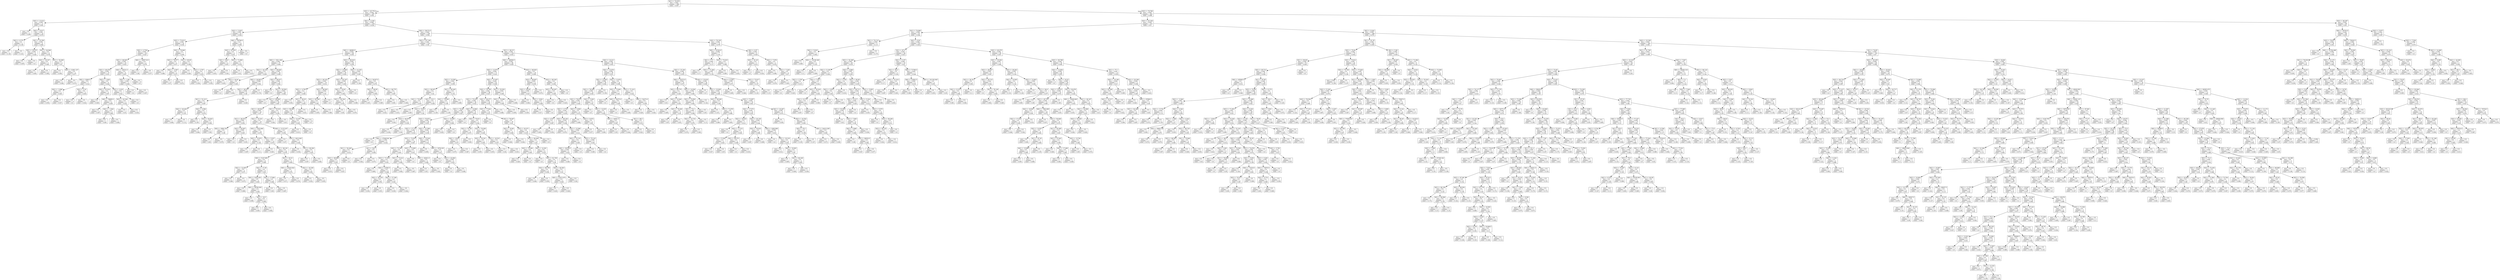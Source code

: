 digraph Tree {
node [shape=box] ;
0 [label="X[1] <= 70.975\nmse = 0.003\nsamples = 850\nvalue = 0.057"] ;
1 [label="X[3] <= 45.778\nmse = 0.002\nsamples = 287\nvalue = 0.041"] ;
0 -> 1 [labeldistance=2.5, labelangle=45, headlabel="True"] ;
2 [label="X[3] <= 13.014\nmse = 0.003\nsamples = 11\nvalue = 0.091"] ;
1 -> 2 ;
3 [label="mse = 0.0\nsamples = 1\nvalue = 0.206"] ;
2 -> 3 ;
4 [label="X[2] <= 9.017\nmse = 0.001\nsamples = 10\nvalue = 0.079"] ;
2 -> 4 ;
5 [label="X[2] <= 6.737\nmse = 0.0\nsamples = 2\nvalue = 0.139"] ;
4 -> 5 ;
6 [label="mse = 0.0\nsamples = 1\nvalue = 0.136"] ;
5 -> 6 ;
7 [label="mse = -0.0\nsamples = 1\nvalue = 0.143"] ;
5 -> 7 ;
8 [label="X[1] <= 33.359\nmse = 0.001\nsamples = 8\nvalue = 0.064"] ;
4 -> 8 ;
9 [label="X[3] <= 30.475\nmse = 0.001\nsamples = 2\nvalue = 0.028"] ;
8 -> 9 ;
10 [label="mse = 0.0\nsamples = 1\nvalue = 0.055"] ;
9 -> 10 ;
11 [label="mse = 0.0\nsamples = 1\nvalue = 0.0"] ;
9 -> 11 ;
12 [label="X[1] <= 44.948\nmse = 0.0\nsamples = 6\nvalue = 0.076"] ;
8 -> 12 ;
13 [label="X[3] <= 18.337\nmse = 0.0\nsamples = 3\nvalue = 0.083"] ;
12 -> 13 ;
14 [label="mse = 0.0\nsamples = 1\nvalue = 0.083"] ;
13 -> 14 ;
15 [label="mse = 0.0\nsamples = 2\nvalue = 0.082"] ;
13 -> 15 ;
16 [label="X[1] <= 52.069\nmse = 0.0\nsamples = 3\nvalue = 0.07"] ;
12 -> 16 ;
17 [label="mse = 0.0\nsamples = 1\nvalue = 0.056"] ;
16 -> 17 ;
18 [label="X[0] <= 12361.147\nmse = 0.0\nsamples = 2\nvalue = 0.077"] ;
16 -> 18 ;
19 [label="mse = 0.0\nsamples = 1\nvalue = 0.082"] ;
18 -> 19 ;
20 [label="mse = -0.0\nsamples = 1\nvalue = 0.072"] ;
18 -> 20 ;
21 [label="X[2] <= 4.338\nmse = 0.002\nsamples = 276\nvalue = 0.039"] ;
1 -> 21 ;
22 [label="X[2] <= 3.025\nmse = 0.001\nsamples = 47\nvalue = 0.026"] ;
21 -> 22 ;
23 [label="X[3] <= 73.613\nmse = 0.001\nsamples = 32\nvalue = 0.034"] ;
22 -> 23 ;
24 [label="X[2] <= 2.736\nmse = 0.001\nsamples = 25\nvalue = 0.027"] ;
23 -> 24 ;
25 [label="X[3] <= 66.925\nmse = 0.001\nsamples = 23\nvalue = 0.023"] ;
24 -> 25 ;
26 [label="X[3] <= 60.478\nmse = 0.001\nsamples = 15\nvalue = 0.031"] ;
25 -> 26 ;
27 [label="X[0] <= 8289.5\nmse = 0.0\nsamples = 7\nvalue = 0.016"] ;
26 -> 27 ;
28 [label="X[2] <= -3.066\nmse = 0.0\nsamples = 2\nvalue = 0.045"] ;
27 -> 28 ;
29 [label="mse = 0.0\nsamples = 1\nvalue = 0.054"] ;
28 -> 29 ;
30 [label="mse = 0.0\nsamples = 1\nvalue = 0.037"] ;
28 -> 30 ;
31 [label="X[2] <= 2.16\nmse = 0.0\nsamples = 5\nvalue = 0.005"] ;
27 -> 31 ;
32 [label="mse = 0.0\nsamples = 4\nvalue = 0.0"] ;
31 -> 32 ;
33 [label="mse = 0.0\nsamples = 1\nvalue = 0.024"] ;
31 -> 33 ;
34 [label="X[2] <= 1.829\nmse = 0.0\nsamples = 8\nvalue = 0.044"] ;
26 -> 34 ;
35 [label="X[3] <= 61.914\nmse = 0.0\nsamples = 5\nvalue = 0.057"] ;
34 -> 35 ;
36 [label="mse = 0.0\nsamples = 1\nvalue = 0.049"] ;
35 -> 36 ;
37 [label="X[0] <= 56665.0\nmse = 0.0\nsamples = 4\nvalue = 0.059"] ;
35 -> 37 ;
38 [label="mse = 0.0\nsamples = 2\nvalue = 0.057"] ;
37 -> 38 ;
39 [label="X[2] <= -1.944\nmse = 0.0\nsamples = 2\nvalue = 0.062"] ;
37 -> 39 ;
40 [label="mse = 0.0\nsamples = 1\nvalue = 0.061"] ;
39 -> 40 ;
41 [label="mse = 0.0\nsamples = 1\nvalue = 0.064"] ;
39 -> 41 ;
42 [label="X[2] <= 2.416\nmse = 0.0\nsamples = 3\nvalue = 0.021"] ;
34 -> 42 ;
43 [label="X[3] <= 63.328\nmse = 0.0\nsamples = 2\nvalue = 0.032"] ;
42 -> 43 ;
44 [label="mse = 0.0\nsamples = 1\nvalue = 0.03"] ;
43 -> 44 ;
45 [label="mse = 0.0\nsamples = 1\nvalue = 0.034"] ;
43 -> 45 ;
46 [label="mse = 0.0\nsamples = 1\nvalue = 0.0"] ;
42 -> 46 ;
47 [label="X[0] <= 28101.0\nmse = 0.0\nsamples = 8\nvalue = 0.007"] ;
25 -> 47 ;
48 [label="X[2] <= -1.88\nmse = 0.001\nsamples = 2\nvalue = 0.028"] ;
47 -> 48 ;
49 [label="mse = 0.0\nsamples = 1\nvalue = 0.0"] ;
48 -> 49 ;
50 [label="mse = 0.0\nsamples = 1\nvalue = 0.057"] ;
48 -> 50 ;
51 [label="mse = 0.0\nsamples = 6\nvalue = 0.0"] ;
47 -> 51 ;
52 [label="X[0] <= 18507.013\nmse = 0.0\nsamples = 2\nvalue = 0.079"] ;
24 -> 52 ;
53 [label="mse = 0.0\nsamples = 1\nvalue = 0.08"] ;
52 -> 53 ;
54 [label="mse = -0.0\nsamples = 1\nvalue = 0.077"] ;
52 -> 54 ;
55 [label="X[3] <= 79.848\nmse = 0.0\nsamples = 7\nvalue = 0.059"] ;
23 -> 55 ;
56 [label="X[3] <= 76.577\nmse = 0.0\nsamples = 3\nvalue = 0.077"] ;
55 -> 56 ;
57 [label="mse = 0.0\nsamples = 1\nvalue = 0.088"] ;
56 -> 57 ;
58 [label="X[2] <= -4.567\nmse = 0.0\nsamples = 2\nvalue = 0.071"] ;
56 -> 58 ;
59 [label="mse = 0.0\nsamples = 1\nvalue = 0.07"] ;
58 -> 59 ;
60 [label="mse = 0.0\nsamples = 1\nvalue = 0.072"] ;
58 -> 60 ;
61 [label="X[1] <= 65.05\nmse = 0.0\nsamples = 4\nvalue = 0.046"] ;
55 -> 61 ;
62 [label="mse = 0.0\nsamples = 1\nvalue = 0.026"] ;
61 -> 62 ;
63 [label="X[2] <= 2.707\nmse = 0.0\nsamples = 3\nvalue = 0.053"] ;
61 -> 63 ;
64 [label="mse = 0.0\nsamples = 1\nvalue = 0.054"] ;
63 -> 64 ;
65 [label="mse = 0.0\nsamples = 2\nvalue = 0.052"] ;
63 -> 65 ;
66 [label="X[0] <= 50746.0\nmse = 0.0\nsamples = 15\nvalue = 0.008"] ;
22 -> 66 ;
67 [label="X[3] <= 67.833\nmse = 0.0\nsamples = 4\nvalue = 0.031"] ;
66 -> 67 ;
68 [label="X[3] <= 64.8\nmse = 0.0\nsamples = 2\nvalue = 0.047"] ;
67 -> 68 ;
69 [label="mse = 0.0\nsamples = 1\nvalue = 0.053"] ;
68 -> 69 ;
70 [label="mse = 0.0\nsamples = 1\nvalue = 0.041"] ;
68 -> 70 ;
71 [label="X[3] <= 71.806\nmse = 0.0\nsamples = 2\nvalue = 0.016"] ;
67 -> 71 ;
72 [label="mse = 0.0\nsamples = 1\nvalue = 0.02"] ;
71 -> 72 ;
73 [label="mse = 0.0\nsamples = 1\nvalue = 0.012"] ;
71 -> 73 ;
74 [label="mse = -0.0\nsamples = 11\nvalue = 0.0"] ;
66 -> 74 ;
75 [label="X[0] <= 58172.0\nmse = 0.002\nsamples = 229\nvalue = 0.042"] ;
21 -> 75 ;
76 [label="X[3] <= 67.138\nmse = 0.001\nsamples = 216\nvalue = 0.04"] ;
75 -> 76 ;
77 [label="X[0] <= 46089.0\nmse = 0.002\nsamples = 62\nvalue = 0.053"] ;
76 -> 77 ;
78 [label="X[0] <= 1521.348\nmse = 0.001\nsamples = 37\nvalue = 0.064"] ;
77 -> 78 ;
79 [label="X[2] <= 24.183\nmse = 0.0\nsamples = 3\nvalue = 0.009"] ;
78 -> 79 ;
80 [label="mse = 0.0\nsamples = 1\nvalue = 0.025"] ;
79 -> 80 ;
81 [label="X[3] <= 52.81\nmse = 0.0\nsamples = 2\nvalue = 0.001"] ;
79 -> 81 ;
82 [label="mse = 0.0\nsamples = 1\nvalue = 0.0"] ;
81 -> 82 ;
83 [label="mse = 0.0\nsamples = 1\nvalue = 0.002"] ;
81 -> 83 ;
84 [label="X[3] <= 58.826\nmse = 0.001\nsamples = 34\nvalue = 0.069"] ;
78 -> 84 ;
85 [label="X[0] <= 44166.5\nmse = 0.002\nsamples = 7\nvalue = 0.094"] ;
84 -> 85 ;
86 [label="X[2] <= 28.037\nmse = 0.001\nsamples = 6\nvalue = 0.08"] ;
85 -> 86 ;
87 [label="X[1] <= 51.213\nmse = 0.0\nsamples = 5\nvalue = 0.087"] ;
86 -> 87 ;
88 [label="X[2] <= 20.426\nmse = 0.0\nsamples = 2\nvalue = 0.103"] ;
87 -> 88 ;
89 [label="mse = 0.0\nsamples = 1\nvalue = 0.094"] ;
88 -> 89 ;
90 [label="mse = -0.0\nsamples = 1\nvalue = 0.112"] ;
88 -> 90 ;
91 [label="X[2] <= 4.584\nmse = 0.0\nsamples = 3\nvalue = 0.076"] ;
87 -> 91 ;
92 [label="mse = 0.0\nsamples = 1\nvalue = 0.105"] ;
91 -> 92 ;
93 [label="X[3] <= 54.643\nmse = 0.0\nsamples = 2\nvalue = 0.062"] ;
91 -> 93 ;
94 [label="mse = 0.0\nsamples = 1\nvalue = 0.064"] ;
93 -> 94 ;
95 [label="mse = 0.0\nsamples = 1\nvalue = 0.06"] ;
93 -> 95 ;
96 [label="mse = -0.0\nsamples = 1\nvalue = 0.045"] ;
86 -> 96 ;
97 [label="mse = 0.0\nsamples = 1\nvalue = 0.178"] ;
85 -> 97 ;
98 [label="X[3] <= 58.917\nmse = 0.001\nsamples = 27\nvalue = 0.062"] ;
84 -> 98 ;
99 [label="mse = 0.0\nsamples = 1\nvalue = 0.0"] ;
98 -> 99 ;
100 [label="X[1] <= 45.954\nmse = 0.001\nsamples = 26\nvalue = 0.064"] ;
98 -> 100 ;
101 [label="mse = 0.0\nsamples = 1\nvalue = 0.0"] ;
100 -> 101 ;
102 [label="X[1] <= 69.692\nmse = 0.001\nsamples = 25\nvalue = 0.067"] ;
100 -> 102 ;
103 [label="X[1] <= 49.522\nmse = 0.001\nsamples = 23\nvalue = 0.07"] ;
102 -> 103 ;
104 [label="X[1] <= 48.472\nmse = 0.001\nsamples = 4\nvalue = 0.052"] ;
103 -> 104 ;
105 [label="X[0] <= 4584.193\nmse = 0.0\nsamples = 2\nvalue = 0.08"] ;
104 -> 105 ;
106 [label="mse = 0.0\nsamples = 1\nvalue = 0.08"] ;
105 -> 106 ;
107 [label="mse = -0.0\nsamples = 1\nvalue = 0.079"] ;
105 -> 107 ;
108 [label="X[3] <= 62.607\nmse = 0.001\nsamples = 2\nvalue = 0.025"] ;
104 -> 108 ;
109 [label="mse = 0.0\nsamples = 1\nvalue = 0.0"] ;
108 -> 109 ;
110 [label="mse = 0.0\nsamples = 1\nvalue = 0.051"] ;
108 -> 110 ;
111 [label="X[2] <= 19.161\nmse = 0.0\nsamples = 19\nvalue = 0.073"] ;
103 -> 111 ;
112 [label="X[0] <= 3342.696\nmse = 0.0\nsamples = 15\nvalue = 0.079"] ;
111 -> 112 ;
113 [label="X[2] <= 15.872\nmse = 0.0\nsamples = 2\nvalue = 0.104"] ;
112 -> 113 ;
114 [label="mse = 0.0\nsamples = 1\nvalue = 0.097"] ;
113 -> 114 ;
115 [label="mse = 0.0\nsamples = 1\nvalue = 0.111"] ;
113 -> 115 ;
116 [label="X[2] <= 5.527\nmse = 0.0\nsamples = 13\nvalue = 0.075"] ;
112 -> 116 ;
117 [label="mse = 0.0\nsamples = 1\nvalue = 0.045"] ;
116 -> 117 ;
118 [label="X[3] <= 66.161\nmse = 0.0\nsamples = 12\nvalue = 0.078"] ;
116 -> 118 ;
119 [label="X[0] <= 5147.895\nmse = 0.0\nsamples = 8\nvalue = 0.085"] ;
118 -> 119 ;
120 [label="X[2] <= 12.405\nmse = 0.0\nsamples = 2\nvalue = 0.071"] ;
119 -> 120 ;
121 [label="mse = 0.0\nsamples = 1\nvalue = 0.066"] ;
120 -> 121 ;
122 [label="mse = -0.0\nsamples = 1\nvalue = 0.075"] ;
120 -> 122 ;
123 [label="X[2] <= 17.39\nmse = 0.0\nsamples = 6\nvalue = 0.09"] ;
119 -> 123 ;
124 [label="X[0] <= 9192.453\nmse = 0.0\nsamples = 4\nvalue = 0.093"] ;
123 -> 124 ;
125 [label="mse = 0.0\nsamples = 1\nvalue = 0.088"] ;
124 -> 125 ;
126 [label="X[0] <= 28760.093\nmse = 0.0\nsamples = 3\nvalue = 0.094"] ;
124 -> 126 ;
127 [label="mse = 0.0\nsamples = 1\nvalue = 0.096"] ;
126 -> 127 ;
128 [label="X[2] <= 16.5\nmse = 0.0\nsamples = 2\nvalue = 0.094"] ;
126 -> 128 ;
129 [label="mse = 0.0\nsamples = 1\nvalue = 0.093"] ;
128 -> 129 ;
130 [label="mse = 0.0\nsamples = 1\nvalue = 0.094"] ;
128 -> 130 ;
131 [label="X[2] <= 17.684\nmse = 0.0\nsamples = 2\nvalue = 0.084"] ;
123 -> 131 ;
132 [label="mse = 0.0\nsamples = 1\nvalue = 0.08"] ;
131 -> 132 ;
133 [label="mse = 0.0\nsamples = 1\nvalue = 0.087"] ;
131 -> 133 ;
134 [label="X[1] <= 63.31\nmse = 0.0\nsamples = 4\nvalue = 0.064"] ;
118 -> 134 ;
135 [label="X[0] <= 25243.924\nmse = 0.0\nsamples = 2\nvalue = 0.074"] ;
134 -> 135 ;
136 [label="mse = 0.0\nsamples = 1\nvalue = 0.071"] ;
135 -> 136 ;
137 [label="mse = 0.0\nsamples = 1\nvalue = 0.078"] ;
135 -> 137 ;
138 [label="X[2] <= 16.338\nmse = 0.0\nsamples = 2\nvalue = 0.054"] ;
134 -> 138 ;
139 [label="mse = 0.0\nsamples = 1\nvalue = 0.052"] ;
138 -> 139 ;
140 [label="mse = -0.0\nsamples = 1\nvalue = 0.055"] ;
138 -> 140 ;
141 [label="X[0] <= 2115.247\nmse = 0.0\nsamples = 4\nvalue = 0.052"] ;
111 -> 141 ;
142 [label="mse = 0.0\nsamples = 1\nvalue = 0.07"] ;
141 -> 142 ;
143 [label="X[0] <= 4012.063\nmse = 0.0\nsamples = 3\nvalue = 0.045"] ;
141 -> 143 ;
144 [label="mse = 0.0\nsamples = 1\nvalue = 0.034"] ;
143 -> 144 ;
145 [label="X[1] <= 60.292\nmse = 0.0\nsamples = 2\nvalue = 0.051"] ;
143 -> 145 ;
146 [label="mse = 0.0\nsamples = 1\nvalue = 0.057"] ;
145 -> 146 ;
147 [label="mse = 0.0\nsamples = 1\nvalue = 0.046"] ;
145 -> 147 ;
148 [label="X[1] <= 70.519\nmse = 0.0\nsamples = 2\nvalue = 0.036"] ;
102 -> 148 ;
149 [label="mse = 0.0\nsamples = 1\nvalue = 0.042"] ;
148 -> 149 ;
150 [label="mse = -0.0\nsamples = 1\nvalue = 0.03"] ;
148 -> 150 ;
151 [label="X[3] <= 66.619\nmse = 0.002\nsamples = 25\nvalue = 0.036"] ;
77 -> 151 ;
152 [label="X[2] <= 15.909\nmse = 0.001\nsamples = 20\nvalue = 0.024"] ;
151 -> 152 ;
153 [label="X[3] <= 65.322\nmse = 0.001\nsamples = 16\nvalue = 0.014"] ;
152 -> 153 ;
154 [label="X[2] <= 4.705\nmse = 0.0\nsamples = 13\nvalue = 0.008"] ;
153 -> 154 ;
155 [label="mse = 0.0\nsamples = 1\nvalue = 0.052"] ;
154 -> 155 ;
156 [label="X[1] <= 66.25\nmse = 0.0\nsamples = 12\nvalue = 0.004"] ;
154 -> 156 ;
157 [label="X[3] <= 58.495\nmse = 0.0\nsamples = 11\nvalue = 0.001"] ;
156 -> 157 ;
158 [label="X[2] <= 14.357\nmse = 0.0\nsamples = 3\nvalue = 0.005"] ;
157 -> 158 ;
159 [label="mse = 0.0\nsamples = 1\nvalue = 0.015"] ;
158 -> 159 ;
160 [label="mse = 0.0\nsamples = 2\nvalue = 0.0"] ;
158 -> 160 ;
161 [label="mse = 0.0\nsamples = 8\nvalue = 0.0"] ;
157 -> 161 ;
162 [label="mse = 0.0\nsamples = 1\nvalue = 0.031"] ;
156 -> 162 ;
163 [label="X[3] <= 66.063\nmse = 0.001\nsamples = 3\nvalue = 0.04"] ;
153 -> 163 ;
164 [label="X[3] <= 65.544\nmse = 0.0\nsamples = 2\nvalue = 0.061"] ;
163 -> 164 ;
165 [label="mse = 0.0\nsamples = 1\nvalue = 0.055"] ;
164 -> 165 ;
166 [label="mse = 0.0\nsamples = 1\nvalue = 0.066"] ;
164 -> 166 ;
167 [label="mse = 0.0\nsamples = 1\nvalue = 0.0"] ;
163 -> 167 ;
168 [label="X[3] <= 62.167\nmse = 0.001\nsamples = 4\nvalue = 0.063"] ;
152 -> 168 ;
169 [label="X[2] <= 16.62\nmse = 0.0\nsamples = 3\nvalue = 0.084"] ;
168 -> 169 ;
170 [label="X[3] <= 60.344\nmse = 0.0\nsamples = 2\nvalue = 0.078"] ;
169 -> 170 ;
171 [label="mse = 0.0\nsamples = 1\nvalue = 0.08"] ;
170 -> 171 ;
172 [label="mse = 0.0\nsamples = 1\nvalue = 0.076"] ;
170 -> 172 ;
173 [label="mse = 0.0\nsamples = 1\nvalue = 0.096"] ;
169 -> 173 ;
174 [label="mse = 0.0\nsamples = 1\nvalue = 0.0"] ;
168 -> 174 ;
175 [label="X[2] <= 12.335\nmse = 0.001\nsamples = 5\nvalue = 0.087"] ;
151 -> 175 ;
176 [label="mse = 0.0\nsamples = 1\nvalue = 0.146"] ;
175 -> 176 ;
177 [label="X[0] <= 54187.0\nmse = 0.0\nsamples = 4\nvalue = 0.072"] ;
175 -> 177 ;
178 [label="X[3] <= 66.85\nmse = 0.0\nsamples = 2\nvalue = 0.058"] ;
177 -> 178 ;
179 [label="mse = 0.0\nsamples = 1\nvalue = 0.051"] ;
178 -> 179 ;
180 [label="mse = 0.0\nsamples = 1\nvalue = 0.065"] ;
178 -> 180 ;
181 [label="X[3] <= 66.775\nmse = 0.0\nsamples = 2\nvalue = 0.087"] ;
177 -> 181 ;
182 [label="mse = 0.0\nsamples = 1\nvalue = 0.081"] ;
181 -> 182 ;
183 [label="mse = 0.0\nsamples = 1\nvalue = 0.092"] ;
181 -> 183 ;
184 [label="X[1] <= 66.15\nmse = 0.001\nsamples = 154\nvalue = 0.034"] ;
76 -> 184 ;
185 [label="X[0] <= 46058.5\nmse = 0.001\nsamples = 90\nvalue = 0.028"] ;
184 -> 185 ;
186 [label="X[2] <= 12.973\nmse = 0.001\nsamples = 71\nvalue = 0.033"] ;
185 -> 186 ;
187 [label="X[2] <= 10.059\nmse = 0.001\nsamples = 10\nvalue = 0.059"] ;
186 -> 187 ;
188 [label="X[3] <= 80.937\nmse = 0.0\nsamples = 7\nvalue = 0.04"] ;
187 -> 188 ;
189 [label="X[3] <= 75.941\nmse = 0.0\nsamples = 3\nvalue = 0.032"] ;
188 -> 189 ;
190 [label="mse = 0.0\nsamples = 2\nvalue = 0.032"] ;
189 -> 190 ;
191 [label="mse = -0.0\nsamples = 1\nvalue = 0.033"] ;
189 -> 191 ;
192 [label="X[3] <= 81.5\nmse = 0.0\nsamples = 4\nvalue = 0.046"] ;
188 -> 192 ;
193 [label="mse = 0.0\nsamples = 1\nvalue = 0.063"] ;
192 -> 193 ;
194 [label="X[1] <= 54.61\nmse = 0.0\nsamples = 3\nvalue = 0.04"] ;
192 -> 194 ;
195 [label="mse = 0.0\nsamples = 1\nvalue = 0.043"] ;
194 -> 195 ;
196 [label="X[3] <= 82.975\nmse = 0.0\nsamples = 2\nvalue = 0.039"] ;
194 -> 196 ;
197 [label="mse = 0.0\nsamples = 1\nvalue = 0.038"] ;
196 -> 197 ;
198 [label="mse = 0.0\nsamples = 1\nvalue = 0.04"] ;
196 -> 198 ;
199 [label="X[1] <= 60.445\nmse = 0.0\nsamples = 3\nvalue = 0.102"] ;
187 -> 199 ;
200 [label="X[3] <= 79.049\nmse = 0.0\nsamples = 2\nvalue = 0.108"] ;
199 -> 200 ;
201 [label="mse = 0.0\nsamples = 1\nvalue = 0.109"] ;
200 -> 201 ;
202 [label="mse = 0.0\nsamples = 1\nvalue = 0.106"] ;
200 -> 202 ;
203 [label="mse = -0.0\nsamples = 1\nvalue = 0.089"] ;
199 -> 203 ;
204 [label="X[2] <= 27.657\nmse = 0.001\nsamples = 61\nvalue = 0.029"] ;
186 -> 204 ;
205 [label="X[3] <= 76.756\nmse = 0.001\nsamples = 58\nvalue = 0.027"] ;
204 -> 205 ;
206 [label="X[3] <= 75.419\nmse = 0.001\nsamples = 36\nvalue = 0.032"] ;
205 -> 206 ;
207 [label="X[3] <= 74.26\nmse = 0.001\nsamples = 28\nvalue = 0.027"] ;
206 -> 207 ;
208 [label="X[3] <= 70.972\nmse = 0.001\nsamples = 24\nvalue = 0.031"] ;
207 -> 208 ;
209 [label="X[2] <= 17.176\nmse = 0.001\nsamples = 9\nvalue = 0.018"] ;
208 -> 209 ;
210 [label="mse = 0.0\nsamples = 4\nvalue = 0.0"] ;
209 -> 210 ;
211 [label="X[0] <= 27948.641\nmse = 0.001\nsamples = 5\nvalue = 0.032"] ;
209 -> 211 ;
212 [label="X[1] <= 54.429\nmse = 0.0\nsamples = 3\nvalue = 0.014"] ;
211 -> 212 ;
213 [label="X[3] <= 69.899\nmse = 0.0\nsamples = 2\nvalue = 0.021"] ;
212 -> 213 ;
214 [label="mse = 0.0\nsamples = 1\nvalue = 0.015"] ;
213 -> 214 ;
215 [label="mse = 0.0\nsamples = 1\nvalue = 0.027"] ;
213 -> 215 ;
216 [label="mse = 0.0\nsamples = 1\nvalue = 0.0"] ;
212 -> 216 ;
217 [label="X[1] <= 54.2\nmse = 0.0\nsamples = 2\nvalue = 0.058"] ;
211 -> 217 ;
218 [label="mse = 0.0\nsamples = 1\nvalue = 0.042"] ;
217 -> 218 ;
219 [label="mse = 0.0\nsamples = 1\nvalue = 0.075"] ;
217 -> 219 ;
220 [label="X[2] <= 21.599\nmse = 0.001\nsamples = 15\nvalue = 0.039"] ;
208 -> 220 ;
221 [label="X[3] <= 73.616\nmse = 0.0\nsamples = 10\nvalue = 0.047"] ;
220 -> 221 ;
222 [label="X[3] <= 73.189\nmse = 0.0\nsamples = 7\nvalue = 0.055"] ;
221 -> 222 ;
223 [label="X[3] <= 71.919\nmse = 0.0\nsamples = 5\nvalue = 0.051"] ;
222 -> 223 ;
224 [label="mse = 0.0\nsamples = 1\nvalue = 0.069"] ;
223 -> 224 ;
225 [label="X[0] <= 41583.5\nmse = 0.0\nsamples = 4\nvalue = 0.046"] ;
223 -> 225 ;
226 [label="X[2] <= 20.316\nmse = 0.0\nsamples = 2\nvalue = 0.052"] ;
225 -> 226 ;
227 [label="mse = 0.0\nsamples = 1\nvalue = 0.054"] ;
226 -> 227 ;
228 [label="mse = 0.0\nsamples = 1\nvalue = 0.051"] ;
226 -> 228 ;
229 [label="X[2] <= 17.189\nmse = 0.0\nsamples = 2\nvalue = 0.041"] ;
225 -> 229 ;
230 [label="mse = 0.0\nsamples = 1\nvalue = 0.039"] ;
229 -> 230 ;
231 [label="mse = -0.0\nsamples = 1\nvalue = 0.042"] ;
229 -> 231 ;
232 [label="X[3] <= 73.412\nmse = 0.0\nsamples = 2\nvalue = 0.064"] ;
222 -> 232 ;
233 [label="mse = 0.0\nsamples = 1\nvalue = 0.062"] ;
232 -> 233 ;
234 [label="mse = -0.0\nsamples = 1\nvalue = 0.067"] ;
232 -> 234 ;
235 [label="X[3] <= 73.665\nmse = 0.0\nsamples = 3\nvalue = 0.031"] ;
221 -> 235 ;
236 [label="mse = 0.0\nsamples = 1\nvalue = 0.0"] ;
235 -> 236 ;
237 [label="X[0] <= 40201.0\nmse = 0.0\nsamples = 2\nvalue = 0.046"] ;
235 -> 237 ;
238 [label="mse = 0.0\nsamples = 1\nvalue = 0.05"] ;
237 -> 238 ;
239 [label="mse = -0.0\nsamples = 1\nvalue = 0.042"] ;
237 -> 239 ;
240 [label="X[0] <= 715.06\nmse = 0.001\nsamples = 5\nvalue = 0.021"] ;
220 -> 240 ;
241 [label="mse = 0.0\nsamples = 1\nvalue = 0.058"] ;
240 -> 241 ;
242 [label="X[0] <= 19743.95\nmse = 0.0\nsamples = 4\nvalue = 0.011"] ;
240 -> 242 ;
243 [label="mse = 0.0\nsamples = 2\nvalue = 0.0"] ;
242 -> 243 ;
244 [label="X[2] <= 22.064\nmse = 0.001\nsamples = 2\nvalue = 0.023"] ;
242 -> 244 ;
245 [label="mse = 0.0\nsamples = 1\nvalue = 0.0"] ;
244 -> 245 ;
246 [label="mse = 0.0\nsamples = 1\nvalue = 0.046"] ;
244 -> 246 ;
247 [label="X[2] <= 15.095\nmse = 0.0\nsamples = 4\nvalue = 0.006"] ;
207 -> 247 ;
248 [label="mse = 0.0\nsamples = 1\nvalue = 0.025"] ;
247 -> 248 ;
249 [label="mse = 0.0\nsamples = 3\nvalue = 0.0"] ;
247 -> 249 ;
250 [label="X[2] <= 14.906\nmse = 0.001\nsamples = 8\nvalue = 0.051"] ;
206 -> 250 ;
251 [label="mse = 0.0\nsamples = 1\nvalue = 0.0"] ;
250 -> 251 ;
252 [label="X[3] <= 75.911\nmse = 0.0\nsamples = 7\nvalue = 0.058"] ;
250 -> 252 ;
253 [label="X[3] <= 75.781\nmse = 0.0\nsamples = 3\nvalue = 0.075"] ;
252 -> 253 ;
254 [label="X[2] <= 19.65\nmse = 0.0\nsamples = 2\nvalue = 0.071"] ;
253 -> 254 ;
255 [label="mse = 0.0\nsamples = 1\nvalue = 0.075"] ;
254 -> 255 ;
256 [label="mse = 0.0\nsamples = 1\nvalue = 0.067"] ;
254 -> 256 ;
257 [label="mse = -0.0\nsamples = 1\nvalue = 0.083"] ;
253 -> 257 ;
258 [label="X[3] <= 76.406\nmse = 0.0\nsamples = 4\nvalue = 0.045"] ;
252 -> 258 ;
259 [label="X[3] <= 76.161\nmse = 0.0\nsamples = 2\nvalue = 0.054"] ;
258 -> 259 ;
260 [label="mse = 0.0\nsamples = 1\nvalue = 0.055"] ;
259 -> 260 ;
261 [label="mse = 0.0\nsamples = 1\nvalue = 0.053"] ;
259 -> 261 ;
262 [label="X[2] <= 18.533\nmse = 0.0\nsamples = 2\nvalue = 0.037"] ;
258 -> 262 ;
263 [label="mse = 0.0\nsamples = 1\nvalue = 0.04"] ;
262 -> 263 ;
264 [label="mse = -0.0\nsamples = 1\nvalue = 0.033"] ;
262 -> 264 ;
265 [label="X[2] <= 26.277\nmse = 0.001\nsamples = 22\nvalue = 0.018"] ;
205 -> 265 ;
266 [label="X[3] <= 77.642\nmse = 0.0\nsamples = 21\nvalue = 0.015"] ;
265 -> 266 ;
267 [label="mse = 0.0\nsamples = 5\nvalue = 0.0"] ;
266 -> 267 ;
268 [label="X[3] <= 78.467\nmse = 0.0\nsamples = 16\nvalue = 0.02"] ;
266 -> 268 ;
269 [label="X[2] <= 16.69\nmse = 0.0\nsamples = 2\nvalue = 0.046"] ;
268 -> 269 ;
270 [label="mse = 0.0\nsamples = 1\nvalue = 0.048"] ;
269 -> 270 ;
271 [label="mse = 0.0\nsamples = 1\nvalue = 0.044"] ;
269 -> 271 ;
272 [label="X[3] <= 83.071\nmse = 0.0\nsamples = 14\nvalue = 0.016"] ;
268 -> 272 ;
273 [label="X[3] <= 80.009\nmse = 0.0\nsamples = 11\nvalue = 0.02"] ;
272 -> 273 ;
274 [label="X[3] <= 79.206\nmse = 0.0\nsamples = 5\nvalue = 0.005"] ;
273 -> 274 ;
275 [label="mse = 0.0\nsamples = 1\nvalue = 0.026"] ;
274 -> 275 ;
276 [label="mse = 0.0\nsamples = 4\nvalue = 0.0"] ;
274 -> 276 ;
277 [label="X[2] <= 14.381\nmse = 0.0\nsamples = 6\nvalue = 0.033"] ;
273 -> 277 ;
278 [label="mse = 0.0\nsamples = 1\nvalue = 0.0"] ;
277 -> 278 ;
279 [label="X[3] <= 81.709\nmse = 0.0\nsamples = 5\nvalue = 0.04"] ;
277 -> 279 ;
280 [label="X[3] <= 80.756\nmse = 0.0\nsamples = 2\nvalue = 0.054"] ;
279 -> 280 ;
281 [label="mse = 0.0\nsamples = 1\nvalue = 0.048"] ;
280 -> 281 ;
282 [label="mse = 0.0\nsamples = 1\nvalue = 0.059"] ;
280 -> 282 ;
283 [label="X[3] <= 82.503\nmse = 0.0\nsamples = 3\nvalue = 0.03"] ;
279 -> 283 ;
284 [label="X[0] <= 21613.472\nmse = 0.0\nsamples = 2\nvalue = 0.025"] ;
283 -> 284 ;
285 [label="mse = 0.0\nsamples = 1\nvalue = 0.025"] ;
284 -> 285 ;
286 [label="mse = 0.0\nsamples = 1\nvalue = 0.026"] ;
284 -> 286 ;
287 [label="mse = 0.0\nsamples = 1\nvalue = 0.04"] ;
283 -> 287 ;
288 [label="mse = 0.0\nsamples = 3\nvalue = 0.0"] ;
272 -> 288 ;
289 [label="mse = 0.0\nsamples = 1\nvalue = 0.088"] ;
265 -> 289 ;
290 [label="X[1] <= 53.052\nmse = 0.001\nsamples = 3\nvalue = 0.065"] ;
204 -> 290 ;
291 [label="X[3] <= 76.488\nmse = 0.0\nsamples = 2\nvalue = 0.049"] ;
290 -> 291 ;
292 [label="mse = 0.0\nsamples = 1\nvalue = 0.059"] ;
291 -> 292 ;
293 [label="mse = 0.0\nsamples = 1\nvalue = 0.039"] ;
291 -> 293 ;
294 [label="mse = 0.0\nsamples = 1\nvalue = 0.098"] ;
290 -> 294 ;
295 [label="X[3] <= 68.925\nmse = 0.0\nsamples = 19\nvalue = 0.009"] ;
185 -> 295 ;
296 [label="X[3] <= 68.807\nmse = 0.001\nsamples = 4\nvalue = 0.039"] ;
295 -> 296 ;
297 [label="X[3] <= 68.49\nmse = 0.001\nsamples = 3\nvalue = 0.027"] ;
296 -> 297 ;
298 [label="mse = 0.0\nsamples = 1\nvalue = 0.064"] ;
297 -> 298 ;
299 [label="X[2] <= 9.821\nmse = 0.0\nsamples = 2\nvalue = 0.008"] ;
297 -> 299 ;
300 [label="mse = 0.0\nsamples = 1\nvalue = 0.017"] ;
299 -> 300 ;
301 [label="mse = 0.0\nsamples = 1\nvalue = 0.0"] ;
299 -> 301 ;
302 [label="mse = 0.0\nsamples = 1\nvalue = 0.074"] ;
296 -> 302 ;
303 [label="X[3] <= 69.345\nmse = 0.0\nsamples = 15\nvalue = 0.002"] ;
295 -> 303 ;
304 [label="X[3] <= 69.267\nmse = 0.0\nsamples = 4\nvalue = 0.006"] ;
303 -> 304 ;
305 [label="mse = 0.0\nsamples = 3\nvalue = 0.0"] ;
304 -> 305 ;
306 [label="mse = 0.0\nsamples = 1\nvalue = 0.025"] ;
304 -> 306 ;
307 [label="mse = 0.0\nsamples = 11\nvalue = 0.0"] ;
303 -> 307 ;
308 [label="X[2] <= 14.211\nmse = 0.002\nsamples = 64\nvalue = 0.043"] ;
184 -> 308 ;
309 [label="X[2] <= 12.874\nmse = 0.002\nsamples = 30\nvalue = 0.031"] ;
308 -> 309 ;
310 [label="X[2] <= 12.655\nmse = 0.002\nsamples = 20\nvalue = 0.042"] ;
309 -> 310 ;
311 [label="X[3] <= 78.048\nmse = 0.001\nsamples = 19\nvalue = 0.036"] ;
310 -> 311 ;
312 [label="X[3] <= 76.672\nmse = 0.001\nsamples = 13\nvalue = 0.044"] ;
311 -> 312 ;
313 [label="X[2] <= 4.733\nmse = 0.001\nsamples = 10\nvalue = 0.034"] ;
312 -> 313 ;
314 [label="X[2] <= 4.537\nmse = 0.0\nsamples = 2\nvalue = 0.067"] ;
313 -> 314 ;
315 [label="mse = 0.0\nsamples = 1\nvalue = 0.083"] ;
314 -> 315 ;
316 [label="mse = -0.0\nsamples = 1\nvalue = 0.052"] ;
314 -> 316 ;
317 [label="X[3] <= 69.194\nmse = 0.001\nsamples = 8\nvalue = 0.026"] ;
313 -> 317 ;
318 [label="mse = 0.0\nsamples = 1\nvalue = 0.079"] ;
317 -> 318 ;
319 [label="X[2] <= 12.096\nmse = 0.001\nsamples = 7\nvalue = 0.018"] ;
317 -> 319 ;
320 [label="X[3] <= 72.133\nmse = 0.0\nsamples = 5\nvalue = 0.009"] ;
319 -> 320 ;
321 [label="X[0] <= 54709.5\nmse = 0.001\nsamples = 2\nvalue = 0.023"] ;
320 -> 321 ;
322 [label="mse = 0.0\nsamples = 1\nvalue = 0.046"] ;
321 -> 322 ;
323 [label="mse = 0.0\nsamples = 1\nvalue = 0.0"] ;
321 -> 323 ;
324 [label="mse = 0.0\nsamples = 3\nvalue = 0.0"] ;
320 -> 324 ;
325 [label="X[3] <= 75.143\nmse = 0.002\nsamples = 2\nvalue = 0.041"] ;
319 -> 325 ;
326 [label="mse = 0.0\nsamples = 1\nvalue = 0.083"] ;
325 -> 326 ;
327 [label="mse = 0.0\nsamples = 1\nvalue = 0.0"] ;
325 -> 327 ;
328 [label="X[2] <= 4.809\nmse = 0.0\nsamples = 3\nvalue = 0.075"] ;
312 -> 328 ;
329 [label="mse = 0.0\nsamples = 1\nvalue = 0.066"] ;
328 -> 329 ;
330 [label="X[2] <= 8.674\nmse = 0.0\nsamples = 2\nvalue = 0.08"] ;
328 -> 330 ;
331 [label="mse = 0.0\nsamples = 1\nvalue = 0.077"] ;
330 -> 331 ;
332 [label="mse = -0.0\nsamples = 1\nvalue = 0.083"] ;
330 -> 332 ;
333 [label="X[2] <= 5.403\nmse = 0.0\nsamples = 6\nvalue = 0.02"] ;
311 -> 333 ;
334 [label="mse = 0.0\nsamples = 2\nvalue = 0.0"] ;
333 -> 334 ;
335 [label="X[2] <= 12.035\nmse = 0.0\nsamples = 4\nvalue = 0.029"] ;
333 -> 335 ;
336 [label="X[0] <= 34551.5\nmse = 0.0\nsamples = 2\nvalue = 0.047"] ;
335 -> 336 ;
337 [label="mse = 0.0\nsamples = 1\nvalue = 0.05"] ;
336 -> 337 ;
338 [label="mse = 0.0\nsamples = 1\nvalue = 0.044"] ;
336 -> 338 ;
339 [label="X[1] <= 68.3\nmse = 0.0\nsamples = 2\nvalue = 0.012"] ;
335 -> 339 ;
340 [label="mse = 0.0\nsamples = 1\nvalue = 0.023"] ;
339 -> 340 ;
341 [label="mse = 0.0\nsamples = 1\nvalue = 0.0"] ;
339 -> 341 ;
342 [label="mse = 0.0\nsamples = 1\nvalue = 0.158"] ;
310 -> 342 ;
343 [label="X[2] <= 13.972\nmse = 0.0\nsamples = 10\nvalue = 0.008"] ;
309 -> 343 ;
344 [label="X[3] <= 73.683\nmse = 0.0\nsamples = 7\nvalue = 0.001"] ;
343 -> 344 ;
345 [label="mse = 0.0\nsamples = 5\nvalue = 0.0"] ;
344 -> 345 ;
346 [label="X[0] <= 52273.0\nmse = 0.0\nsamples = 2\nvalue = 0.005"] ;
344 -> 346 ;
347 [label="mse = 0.0\nsamples = 1\nvalue = 0.0"] ;
346 -> 347 ;
348 [label="mse = 0.0\nsamples = 1\nvalue = 0.009"] ;
346 -> 348 ;
349 [label="X[3] <= 71.412\nmse = 0.0\nsamples = 3\nvalue = 0.024"] ;
343 -> 349 ;
350 [label="mse = 0.0\nsamples = 1\nvalue = 0.0"] ;
349 -> 350 ;
351 [label="X[0] <= 52273.0\nmse = 0.0\nsamples = 2\nvalue = 0.036"] ;
349 -> 351 ;
352 [label="mse = 0.0\nsamples = 1\nvalue = 0.029"] ;
351 -> 352 ;
353 [label="mse = 0.0\nsamples = 1\nvalue = 0.044"] ;
351 -> 353 ;
354 [label="X[2] <= 15.194\nmse = 0.002\nsamples = 34\nvalue = 0.053"] ;
308 -> 354 ;
355 [label="X[0] <= 52273.0\nmse = 0.001\nsamples = 10\nvalue = 0.073"] ;
354 -> 355 ;
356 [label="X[3] <= 69.775\nmse = 0.0\nsamples = 5\nvalue = 0.049"] ;
355 -> 356 ;
357 [label="mse = 0.0\nsamples = 1\nvalue = 0.03"] ;
356 -> 357 ;
358 [label="X[2] <= 14.444\nmse = 0.0\nsamples = 4\nvalue = 0.054"] ;
356 -> 358 ;
359 [label="mse = 0.0\nsamples = 1\nvalue = 0.065"] ;
358 -> 359 ;
360 [label="X[3] <= 76.208\nmse = 0.0\nsamples = 3\nvalue = 0.05"] ;
358 -> 360 ;
361 [label="mse = 0.0\nsamples = 2\nvalue = 0.05"] ;
360 -> 361 ;
362 [label="mse = 0.0\nsamples = 1\nvalue = 0.051"] ;
360 -> 362 ;
363 [label="X[2] <= 14.936\nmse = 0.001\nsamples = 5\nvalue = 0.096"] ;
355 -> 363 ;
364 [label="X[3] <= 75.859\nmse = 0.001\nsamples = 4\nvalue = 0.084"] ;
363 -> 364 ;
365 [label="X[3] <= 73.3\nmse = 0.001\nsamples = 3\nvalue = 0.096"] ;
364 -> 365 ;
366 [label="X[2] <= 14.716\nmse = 0.0\nsamples = 2\nvalue = 0.079"] ;
365 -> 366 ;
367 [label="mse = 0.0\nsamples = 1\nvalue = 0.074"] ;
366 -> 367 ;
368 [label="mse = 0.0\nsamples = 1\nvalue = 0.083"] ;
366 -> 368 ;
369 [label="mse = 0.0\nsamples = 1\nvalue = 0.13"] ;
365 -> 369 ;
370 [label="mse = -0.0\nsamples = 1\nvalue = 0.05"] ;
364 -> 370 ;
371 [label="mse = -0.0\nsamples = 1\nvalue = 0.142"] ;
363 -> 371 ;
372 [label="X[2] <= 15.618\nmse = 0.001\nsamples = 24\nvalue = 0.045"] ;
354 -> 372 ;
373 [label="mse = 0.0\nsamples = 2\nvalue = 0.0"] ;
372 -> 373 ;
374 [label="X[2] <= 15.838\nmse = 0.001\nsamples = 22\nvalue = 0.049"] ;
372 -> 374 ;
375 [label="X[3] <= 69.285\nmse = 0.0\nsamples = 3\nvalue = 0.091"] ;
374 -> 375 ;
376 [label="mse = 0.0\nsamples = 1\nvalue = 0.101"] ;
375 -> 376 ;
377 [label="X[3] <= 71.679\nmse = 0.0\nsamples = 2\nvalue = 0.086"] ;
375 -> 377 ;
378 [label="mse = 0.0\nsamples = 1\nvalue = 0.089"] ;
377 -> 378 ;
379 [label="mse = -0.0\nsamples = 1\nvalue = 0.083"] ;
377 -> 379 ;
380 [label="X[3] <= 73.857\nmse = 0.001\nsamples = 19\nvalue = 0.043"] ;
374 -> 380 ;
381 [label="X[2] <= 17.573\nmse = 0.001\nsamples = 14\nvalue = 0.032"] ;
380 -> 381 ;
382 [label="X[2] <= 16.816\nmse = 0.0\nsamples = 7\nvalue = 0.015"] ;
381 -> 382 ;
383 [label="mse = 0.0\nsamples = 3\nvalue = 0.0"] ;
382 -> 383 ;
384 [label="X[2] <= 17.312\nmse = 0.0\nsamples = 4\nvalue = 0.026"] ;
382 -> 384 ;
385 [label="X[2] <= 17.036\nmse = 0.0\nsamples = 2\nvalue = 0.043"] ;
384 -> 385 ;
386 [label="mse = 0.0\nsamples = 1\nvalue = 0.037"] ;
385 -> 386 ;
387 [label="mse = 0.0\nsamples = 1\nvalue = 0.05"] ;
385 -> 387 ;
388 [label="X[3] <= 69.373\nmse = 0.0\nsamples = 2\nvalue = 0.009"] ;
384 -> 388 ;
389 [label="mse = 0.0\nsamples = 1\nvalue = 0.0"] ;
388 -> 389 ;
390 [label="mse = 0.0\nsamples = 1\nvalue = 0.018"] ;
388 -> 390 ;
391 [label="X[2] <= 18.139\nmse = 0.001\nsamples = 7\nvalue = 0.049"] ;
381 -> 391 ;
392 [label="X[3] <= 70.016\nmse = 0.0\nsamples = 2\nvalue = 0.088"] ;
391 -> 392 ;
393 [label="mse = 0.0\nsamples = 1\nvalue = 0.087"] ;
392 -> 393 ;
394 [label="mse = 0.0\nsamples = 1\nvalue = 0.089"] ;
392 -> 394 ;
395 [label="X[0] <= 4260.899\nmse = 0.001\nsamples = 5\nvalue = 0.033"] ;
391 -> 395 ;
396 [label="mse = 0.0\nsamples = 1\nvalue = 0.0"] ;
395 -> 396 ;
397 [label="X[2] <= 18.319\nmse = 0.0\nsamples = 4\nvalue = 0.041"] ;
395 -> 397 ;
398 [label="mse = 0.0\nsamples = 1\nvalue = 0.014"] ;
397 -> 398 ;
399 [label="X[2] <= 19.083\nmse = 0.0\nsamples = 3\nvalue = 0.05"] ;
397 -> 399 ;
400 [label="mse = 0.0\nsamples = 1\nvalue = 0.065"] ;
399 -> 400 ;
401 [label="X[1] <= 66.328\nmse = 0.0\nsamples = 2\nvalue = 0.043"] ;
399 -> 401 ;
402 [label="mse = 0.0\nsamples = 1\nvalue = 0.049"] ;
401 -> 402 ;
403 [label="mse = 0.0\nsamples = 1\nvalue = 0.036"] ;
401 -> 403 ;
404 [label="X[2] <= 16.267\nmse = 0.001\nsamples = 5\nvalue = 0.074"] ;
380 -> 404 ;
405 [label="mse = 0.0\nsamples = 1\nvalue = 0.036"] ;
404 -> 405 ;
406 [label="X[2] <= 16.762\nmse = 0.001\nsamples = 4\nvalue = 0.083"] ;
404 -> 406 ;
407 [label="X[3] <= 75.2\nmse = 0.0\nsamples = 2\nvalue = 0.106"] ;
406 -> 407 ;
408 [label="mse = 0.0\nsamples = 1\nvalue = 0.105"] ;
407 -> 408 ;
409 [label="mse = -0.0\nsamples = 1\nvalue = 0.107"] ;
407 -> 409 ;
410 [label="X[0] <= 24414.295\nmse = 0.0\nsamples = 2\nvalue = 0.061"] ;
406 -> 410 ;
411 [label="mse = 0.0\nsamples = 1\nvalue = 0.073"] ;
410 -> 411 ;
412 [label="mse = 0.0\nsamples = 1\nvalue = 0.049"] ;
410 -> 412 ;
413 [label="X[3] <= 76.105\nmse = 0.002\nsamples = 13\nvalue = 0.076"] ;
75 -> 413 ;
414 [label="X[0] <= 61522.0\nmse = 0.002\nsamples = 7\nvalue = 0.103"] ;
413 -> 414 ;
415 [label="X[2] <= 5.71\nmse = 0.002\nsamples = 5\nvalue = 0.117"] ;
414 -> 415 ;
416 [label="mse = 0.0\nsamples = 1\nvalue = 0.17"] ;
415 -> 416 ;
417 [label="X[3] <= 71.464\nmse = 0.001\nsamples = 4\nvalue = 0.104"] ;
415 -> 417 ;
418 [label="X[2] <= 6.209\nmse = 0.001\nsamples = 2\nvalue = 0.071"] ;
417 -> 418 ;
419 [label="mse = 0.0\nsamples = 1\nvalue = 0.095"] ;
418 -> 419 ;
420 [label="mse = 0.0\nsamples = 1\nvalue = 0.048"] ;
418 -> 420 ;
421 [label="X[3] <= 73.617\nmse = 0.0\nsamples = 2\nvalue = 0.137"] ;
417 -> 421 ;
422 [label="mse = 0.0\nsamples = 1\nvalue = 0.125"] ;
421 -> 422 ;
423 [label="mse = 0.0\nsamples = 1\nvalue = 0.15"] ;
421 -> 423 ;
424 [label="X[3] <= 73.619\nmse = 0.0\nsamples = 2\nvalue = 0.069"] ;
414 -> 424 ;
425 [label="mse = 0.0\nsamples = 1\nvalue = 0.085"] ;
424 -> 425 ;
426 [label="mse = -0.0\nsamples = 1\nvalue = 0.053"] ;
424 -> 426 ;
427 [label="X[2] <= 6.57\nmse = 0.001\nsamples = 6\nvalue = 0.045"] ;
413 -> 427 ;
428 [label="X[3] <= 81.25\nmse = 0.0\nsamples = 3\nvalue = 0.012"] ;
427 -> 428 ;
429 [label="mse = 0.0\nsamples = 2\nvalue = 0.0"] ;
428 -> 429 ;
430 [label="mse = 0.0\nsamples = 1\nvalue = 0.034"] ;
428 -> 430 ;
431 [label="X[2] <= 7.076\nmse = 0.0\nsamples = 3\nvalue = 0.078"] ;
427 -> 431 ;
432 [label="mse = 0.0\nsamples = 1\nvalue = 0.096"] ;
431 -> 432 ;
433 [label="X[2] <= 7.228\nmse = 0.0\nsamples = 2\nvalue = 0.07"] ;
431 -> 433 ;
434 [label="mse = 0.0\nsamples = 1\nvalue = 0.078"] ;
433 -> 434 ;
435 [label="mse = -0.0\nsamples = 1\nvalue = 0.061"] ;
433 -> 435 ;
436 [label="X[3] <= 78.768\nmse = 0.003\nsamples = 563\nvalue = 0.066"] ;
0 -> 436 [labeldistance=2.5, labelangle=-45, headlabel="False"] ;
437 [label="X[3] <= 63.336\nmse = 0.003\nsamples = 475\nvalue = 0.07"] ;
436 -> 437 ;
438 [label="X[1] <= 74.666\nmse = 0.002\nsamples = 87\nvalue = 0.046"] ;
437 -> 438 ;
439 [label="X[1] <= 74.112\nmse = 0.002\nsamples = 4\nvalue = 0.113"] ;
438 -> 439 ;
440 [label="X[2] <= 5.918\nmse = 0.0\nsamples = 3\nvalue = 0.092"] ;
439 -> 440 ;
441 [label="mse = 0.0\nsamples = 1\nvalue = 0.069"] ;
440 -> 441 ;
442 [label="X[0] <= 10138.348\nmse = 0.0\nsamples = 2\nvalue = 0.103"] ;
440 -> 442 ;
443 [label="mse = 0.0\nsamples = 1\nvalue = 0.11"] ;
442 -> 443 ;
444 [label="mse = 0.0\nsamples = 1\nvalue = 0.096"] ;
442 -> 444 ;
445 [label="mse = -0.0\nsamples = 1\nvalue = 0.175"] ;
439 -> 445 ;
446 [label="X[2] <= 9.39\nmse = 0.002\nsamples = 83\nvalue = 0.043"] ;
438 -> 446 ;
447 [label="X[1] <= 87.2\nmse = 0.001\nsamples = 38\nvalue = 0.027"] ;
446 -> 447 ;
448 [label="X[3] <= 52.369\nmse = 0.001\nsamples = 28\nvalue = 0.018"] ;
447 -> 448 ;
449 [label="X[2] <= 5.108\nmse = 0.0\nsamples = 9\nvalue = 0.004"] ;
448 -> 449 ;
450 [label="X[2] <= 2.797\nmse = 0.0\nsamples = 2\nvalue = 0.013"] ;
449 -> 450 ;
451 [label="mse = 0.0\nsamples = 1\nvalue = 0.0"] ;
450 -> 451 ;
452 [label="mse = 0.0\nsamples = 1\nvalue = 0.025"] ;
450 -> 452 ;
453 [label="X[2] <= 7.921\nmse = 0.0\nsamples = 7\nvalue = 0.002"] ;
449 -> 453 ;
454 [label="mse = 0.0\nsamples = 3\nvalue = 0.0"] ;
453 -> 454 ;
455 [label="X[3] <= 42.618\nmse = 0.0\nsamples = 4\nvalue = 0.004"] ;
453 -> 455 ;
456 [label="X[2] <= 8.175\nmse = 0.0\nsamples = 3\nvalue = 0.002"] ;
455 -> 456 ;
457 [label="mse = 0.0\nsamples = 1\nvalue = 0.007"] ;
456 -> 457 ;
458 [label="mse = 0.0\nsamples = 2\nvalue = 0.0"] ;
456 -> 458 ;
459 [label="mse = 0.0\nsamples = 1\nvalue = 0.008"] ;
455 -> 459 ;
460 [label="X[2] <= 4.666\nmse = 0.001\nsamples = 19\nvalue = 0.025"] ;
448 -> 460 ;
461 [label="X[2] <= 3.754\nmse = 0.0\nsamples = 6\nvalue = 0.004"] ;
460 -> 461 ;
462 [label="X[2] <= 2.919\nmse = 0.0\nsamples = 5\nvalue = 0.001"] ;
461 -> 462 ;
463 [label="mse = 0.0\nsamples = 4\nvalue = 0.0"] ;
462 -> 463 ;
464 [label="mse = 0.0\nsamples = 1\nvalue = 0.003"] ;
462 -> 464 ;
465 [label="mse = 0.0\nsamples = 1\nvalue = 0.018"] ;
461 -> 465 ;
466 [label="X[3] <= 59.58\nmse = 0.001\nsamples = 13\nvalue = 0.035"] ;
460 -> 466 ;
467 [label="X[3] <= 56.711\nmse = 0.001\nsamples = 11\nvalue = 0.03"] ;
466 -> 467 ;
468 [label="X[2] <= 9.317\nmse = 0.001\nsamples = 6\nvalue = 0.043"] ;
467 -> 468 ;
469 [label="X[3] <= 53.095\nmse = 0.001\nsamples = 5\nvalue = 0.052"] ;
468 -> 469 ;
470 [label="mse = 0.0\nsamples = 1\nvalue = 0.02"] ;
469 -> 470 ;
471 [label="X[2] <= 7.993\nmse = 0.0\nsamples = 4\nvalue = 0.06"] ;
469 -> 471 ;
472 [label="X[2] <= 5.988\nmse = 0.0\nsamples = 3\nvalue = 0.068"] ;
471 -> 472 ;
473 [label="mse = 0.0\nsamples = 1\nvalue = 0.08"] ;
472 -> 473 ;
474 [label="X[0] <= 69032.0\nmse = 0.0\nsamples = 2\nvalue = 0.062"] ;
472 -> 474 ;
475 [label="mse = 0.0\nsamples = 1\nvalue = 0.047"] ;
474 -> 475 ;
476 [label="mse = 0.0\nsamples = 1\nvalue = 0.077"] ;
474 -> 476 ;
477 [label="mse = 0.0\nsamples = 1\nvalue = 0.036"] ;
471 -> 477 ;
478 [label="mse = 0.0\nsamples = 1\nvalue = 0.0"] ;
468 -> 478 ;
479 [label="X[2] <= 5.322\nmse = 0.0\nsamples = 5\nvalue = 0.014"] ;
467 -> 479 ;
480 [label="mse = 0.0\nsamples = 1\nvalue = 0.035"] ;
479 -> 480 ;
481 [label="X[2] <= 5.575\nmse = 0.0\nsamples = 4\nvalue = 0.009"] ;
479 -> 481 ;
482 [label="mse = 0.0\nsamples = 1\nvalue = 0.0"] ;
481 -> 482 ;
483 [label="X[3] <= 59.206\nmse = 0.0\nsamples = 3\nvalue = 0.012"] ;
481 -> 483 ;
484 [label="X[3] <= 58.125\nmse = 0.0\nsamples = 2\nvalue = 0.018"] ;
483 -> 484 ;
485 [label="mse = 0.0\nsamples = 1\nvalue = 0.022"] ;
484 -> 485 ;
486 [label="mse = -0.0\nsamples = 1\nvalue = 0.014"] ;
484 -> 486 ;
487 [label="mse = 0.0\nsamples = 1\nvalue = 0.0"] ;
483 -> 487 ;
488 [label="X[2] <= 5.955\nmse = 0.0\nsamples = 2\nvalue = 0.059"] ;
466 -> 488 ;
489 [label="mse = 0.0\nsamples = 1\nvalue = 0.066"] ;
488 -> 489 ;
490 [label="mse = 0.0\nsamples = 1\nvalue = 0.053"] ;
488 -> 490 ;
491 [label="X[2] <= 5.157\nmse = 0.002\nsamples = 10\nvalue = 0.05"] ;
447 -> 491 ;
492 [label="X[1] <= 90.2\nmse = 0.0\nsamples = 3\nvalue = 0.102"] ;
491 -> 492 ;
493 [label="mse = 0.0\nsamples = 1\nvalue = 0.117"] ;
492 -> 493 ;
494 [label="X[3] <= 61.912\nmse = 0.0\nsamples = 2\nvalue = 0.094"] ;
492 -> 494 ;
495 [label="mse = 0.0\nsamples = 1\nvalue = 0.097"] ;
494 -> 495 ;
496 [label="mse = -0.0\nsamples = 1\nvalue = 0.091"] ;
494 -> 496 ;
497 [label="X[0] <= 71799.0\nmse = 0.001\nsamples = 7\nvalue = 0.028"] ;
491 -> 497 ;
498 [label="X[0] <= 51802.5\nmse = 0.001\nsamples = 5\nvalue = 0.019"] ;
497 -> 498 ;
499 [label="mse = 0.0\nsamples = 2\nvalue = 0.046"] ;
498 -> 499 ;
500 [label="mse = 0.0\nsamples = 3\nvalue = 0.0"] ;
498 -> 500 ;
501 [label="X[0] <= 101192.945\nmse = 0.0\nsamples = 2\nvalue = 0.051"] ;
497 -> 501 ;
502 [label="mse = 0.0\nsamples = 1\nvalue = 0.053"] ;
501 -> 502 ;
503 [label="mse = 0.0\nsamples = 1\nvalue = 0.05"] ;
501 -> 503 ;
504 [label="X[3] <= 40.275\nmse = 0.002\nsamples = 45\nvalue = 0.057"] ;
446 -> 504 ;
505 [label="X[3] <= 35.002\nmse = 0.001\nsamples = 11\nvalue = 0.084"] ;
504 -> 505 ;
506 [label="X[3] <= 28.627\nmse = 0.001\nsamples = 6\nvalue = 0.067"] ;
505 -> 506 ;
507 [label="X[3] <= 26.18\nmse = 0.0\nsamples = 3\nvalue = 0.091"] ;
506 -> 507 ;
508 [label="X[2] <= 21.813\nmse = 0.0\nsamples = 2\nvalue = 0.082"] ;
507 -> 508 ;
509 [label="mse = 0.0\nsamples = 1\nvalue = 0.081"] ;
508 -> 509 ;
510 [label="mse = 0.0\nsamples = 1\nvalue = 0.082"] ;
508 -> 510 ;
511 [label="mse = -0.0\nsamples = 1\nvalue = 0.11"] ;
507 -> 511 ;
512 [label="X[3] <= 29.715\nmse = 0.001\nsamples = 3\nvalue = 0.042"] ;
506 -> 512 ;
513 [label="mse = 0.0\nsamples = 1\nvalue = 0.0"] ;
512 -> 513 ;
514 [label="X[1] <= 76.149\nmse = 0.0\nsamples = 2\nvalue = 0.063"] ;
512 -> 514 ;
515 [label="mse = 0.0\nsamples = 1\nvalue = 0.062"] ;
514 -> 515 ;
516 [label="mse = 0.0\nsamples = 1\nvalue = 0.065"] ;
514 -> 516 ;
517 [label="X[3] <= 39.262\nmse = 0.001\nsamples = 5\nvalue = 0.104"] ;
505 -> 517 ;
518 [label="X[2] <= 14.505\nmse = 0.0\nsamples = 2\nvalue = 0.122"] ;
517 -> 518 ;
519 [label="mse = 0.0\nsamples = 1\nvalue = 0.116"] ;
518 -> 519 ;
520 [label="mse = 0.0\nsamples = 1\nvalue = 0.129"] ;
518 -> 520 ;
521 [label="X[2] <= 12.803\nmse = 0.001\nsamples = 3\nvalue = 0.092"] ;
517 -> 521 ;
522 [label="mse = 0.0\nsamples = 1\nvalue = 0.12"] ;
521 -> 522 ;
523 [label="X[1] <= 94.6\nmse = 0.0\nsamples = 2\nvalue = 0.077"] ;
521 -> 523 ;
524 [label="mse = 0.0\nsamples = 1\nvalue = 0.065"] ;
523 -> 524 ;
525 [label="mse = 0.0\nsamples = 1\nvalue = 0.09"] ;
523 -> 525 ;
526 [label="X[3] <= 60.788\nmse = 0.002\nsamples = 34\nvalue = 0.048"] ;
504 -> 526 ;
527 [label="X[2] <= 12.854\nmse = 0.002\nsamples = 22\nvalue = 0.055"] ;
526 -> 527 ;
528 [label="mse = 0.0\nsamples = 2\nvalue = 0.0"] ;
527 -> 528 ;
529 [label="X[2] <= 19.22\nmse = 0.002\nsamples = 20\nvalue = 0.061"] ;
527 -> 529 ;
530 [label="X[2] <= 18.815\nmse = 0.002\nsamples = 14\nvalue = 0.074"] ;
529 -> 530 ;
531 [label="X[3] <= 45.723\nmse = 0.001\nsamples = 13\nvalue = 0.066"] ;
530 -> 531 ;
532 [label="X[2] <= 18.061\nmse = 0.0\nsamples = 3\nvalue = 0.036"] ;
531 -> 532 ;
533 [label="X[2] <= 17.438\nmse = 0.0\nsamples = 2\nvalue = 0.045"] ;
532 -> 533 ;
534 [label="mse = 0.0\nsamples = 1\nvalue = 0.048"] ;
533 -> 534 ;
535 [label="mse = 0.0\nsamples = 1\nvalue = 0.042"] ;
533 -> 535 ;
536 [label="mse = -0.0\nsamples = 1\nvalue = 0.018"] ;
532 -> 536 ;
537 [label="X[0] <= 7962.869\nmse = 0.0\nsamples = 10\nvalue = 0.075"] ;
531 -> 537 ;
538 [label="mse = 0.0\nsamples = 1\nvalue = 0.037"] ;
537 -> 538 ;
539 [label="X[3] <= 50.848\nmse = 0.0\nsamples = 9\nvalue = 0.079"] ;
537 -> 539 ;
540 [label="X[2] <= 14.927\nmse = 0.0\nsamples = 4\nvalue = 0.094"] ;
539 -> 540 ;
541 [label="mse = 0.0\nsamples = 1\nvalue = 0.081"] ;
540 -> 541 ;
542 [label="X[1] <= 87.25\nmse = 0.0\nsamples = 3\nvalue = 0.099"] ;
540 -> 542 ;
543 [label="X[2] <= 15.868\nmse = 0.0\nsamples = 2\nvalue = 0.095"] ;
542 -> 543 ;
544 [label="mse = 0.0\nsamples = 1\nvalue = 0.093"] ;
543 -> 544 ;
545 [label="mse = 0.0\nsamples = 1\nvalue = 0.098"] ;
543 -> 545 ;
546 [label="mse = 0.0\nsamples = 1\nvalue = 0.105"] ;
542 -> 546 ;
547 [label="X[1] <= 83.485\nmse = 0.0\nsamples = 5\nvalue = 0.067"] ;
539 -> 547 ;
548 [label="X[3] <= 57.643\nmse = 0.0\nsamples = 3\nvalue = 0.056"] ;
547 -> 548 ;
549 [label="mse = 0.0\nsamples = 1\nvalue = 0.048"] ;
548 -> 549 ;
550 [label="X[2] <= 17.488\nmse = 0.0\nsamples = 2\nvalue = 0.061"] ;
548 -> 550 ;
551 [label="mse = 0.0\nsamples = 1\nvalue = 0.062"] ;
550 -> 551 ;
552 [label="mse = 0.0\nsamples = 1\nvalue = 0.059"] ;
550 -> 552 ;
553 [label="X[2] <= 15.783\nmse = 0.0\nsamples = 2\nvalue = 0.082"] ;
547 -> 553 ;
554 [label="mse = 0.0\nsamples = 1\nvalue = 0.09"] ;
553 -> 554 ;
555 [label="mse = -0.0\nsamples = 1\nvalue = 0.074"] ;
553 -> 555 ;
556 [label="mse = -0.0\nsamples = 1\nvalue = 0.185"] ;
530 -> 556 ;
557 [label="X[1] <= 82.676\nmse = 0.0\nsamples = 6\nvalue = 0.029"] ;
529 -> 557 ;
558 [label="X[0] <= 33929.683\nmse = 0.0\nsamples = 2\nvalue = 0.043"] ;
557 -> 558 ;
559 [label="mse = 0.0\nsamples = 1\nvalue = 0.051"] ;
558 -> 559 ;
560 [label="mse = -0.0\nsamples = 1\nvalue = 0.035"] ;
558 -> 560 ;
561 [label="X[2] <= 28.167\nmse = 0.0\nsamples = 4\nvalue = 0.022"] ;
557 -> 561 ;
562 [label="X[2] <= 22.898\nmse = 0.0\nsamples = 3\nvalue = 0.027"] ;
561 -> 562 ;
563 [label="X[3] <= 55.549\nmse = 0.0\nsamples = 2\nvalue = 0.028"] ;
562 -> 563 ;
564 [label="mse = 0.0\nsamples = 1\nvalue = 0.028"] ;
563 -> 564 ;
565 [label="mse = -0.0\nsamples = 1\nvalue = 0.029"] ;
563 -> 565 ;
566 [label="mse = 0.0\nsamples = 1\nvalue = 0.023"] ;
562 -> 566 ;
567 [label="mse = 0.0\nsamples = 1\nvalue = 0.01"] ;
561 -> 567 ;
568 [label="X[1] <= 77.1\nmse = 0.001\nsamples = 12\nvalue = 0.034"] ;
526 -> 568 ;
569 [label="X[2] <= 19.188\nmse = 0.001\nsamples = 7\nvalue = 0.017"] ;
568 -> 569 ;
570 [label="X[3] <= 62.294\nmse = 0.0\nsamples = 6\nvalue = 0.004"] ;
569 -> 570 ;
571 [label="X[2] <= 16.517\nmse = 0.0\nsamples = 2\nvalue = 0.011"] ;
570 -> 571 ;
572 [label="mse = 0.0\nsamples = 1\nvalue = 0.0"] ;
571 -> 572 ;
573 [label="mse = 0.0\nsamples = 1\nvalue = 0.022"] ;
571 -> 573 ;
574 [label="mse = 0.0\nsamples = 4\nvalue = 0.0"] ;
570 -> 574 ;
575 [label="mse = 0.0\nsamples = 1\nvalue = 0.095"] ;
569 -> 575 ;
576 [label="X[2] <= 20.308\nmse = 0.001\nsamples = 5\nvalue = 0.058"] ;
568 -> 576 ;
577 [label="X[2] <= 10.519\nmse = 0.001\nsamples = 4\nvalue = 0.067"] ;
576 -> 577 ;
578 [label="mse = 0.0\nsamples = 1\nvalue = 0.028"] ;
577 -> 578 ;
579 [label="X[0] <= 67899.5\nmse = 0.0\nsamples = 3\nvalue = 0.08"] ;
577 -> 579 ;
580 [label="X[3] <= 62.448\nmse = 0.0\nsamples = 2\nvalue = 0.091"] ;
579 -> 580 ;
581 [label="mse = 0.0\nsamples = 1\nvalue = 0.094"] ;
580 -> 581 ;
582 [label="mse = -0.0\nsamples = 1\nvalue = 0.087"] ;
580 -> 582 ;
583 [label="mse = -0.0\nsamples = 1\nvalue = 0.06"] ;
579 -> 583 ;
584 [label="mse = -0.0\nsamples = 1\nvalue = 0.023"] ;
576 -> 584 ;
585 [label="X[2] <= 6.444\nmse = 0.003\nsamples = 388\nvalue = 0.076"] ;
437 -> 585 ;
586 [label="X[1] <= 91.35\nmse = 0.002\nsamples = 84\nvalue = 0.059"] ;
585 -> 586 ;
587 [label="X[3] <= 75.64\nmse = 0.002\nsamples = 75\nvalue = 0.054"] ;
586 -> 587 ;
588 [label="X[1] <= 90.65\nmse = 0.002\nsamples = 51\nvalue = 0.045"] ;
587 -> 588 ;
589 [label="X[3] <= 65.712\nmse = 0.002\nsamples = 47\nvalue = 0.049"] ;
588 -> 589 ;
590 [label="X[0] <= 65569.0\nmse = 0.0\nsamples = 4\nvalue = 0.012"] ;
589 -> 590 ;
591 [label="mse = 0.0\nsamples = 3\nvalue = 0.0"] ;
590 -> 591 ;
592 [label="mse = 0.0\nsamples = 1\nvalue = 0.048"] ;
590 -> 592 ;
593 [label="X[1] <= 87.95\nmse = 0.002\nsamples = 43\nvalue = 0.053"] ;
589 -> 593 ;
594 [label="X[3] <= 70.69\nmse = 0.002\nsamples = 39\nvalue = 0.049"] ;
593 -> 594 ;
595 [label="X[2] <= -3.346\nmse = 0.001\nsamples = 10\nvalue = 0.069"] ;
594 -> 595 ;
596 [label="X[2] <= -5.734\nmse = 0.002\nsamples = 2\nvalue = 0.112"] ;
595 -> 596 ;
597 [label="mse = 0.0\nsamples = 1\nvalue = 0.072"] ;
596 -> 597 ;
598 [label="mse = 0.0\nsamples = 1\nvalue = 0.152"] ;
596 -> 598 ;
599 [label="X[2] <= 4.344\nmse = 0.0\nsamples = 8\nvalue = 0.058"] ;
595 -> 599 ;
600 [label="X[2] <= -1.566\nmse = 0.0\nsamples = 3\nvalue = 0.071"] ;
599 -> 600 ;
601 [label="mse = 0.0\nsamples = 1\nvalue = 0.063"] ;
600 -> 601 ;
602 [label="X[0] <= 59641.68\nmse = 0.0\nsamples = 2\nvalue = 0.075"] ;
600 -> 602 ;
603 [label="mse = 0.0\nsamples = 1\nvalue = 0.074"] ;
602 -> 603 ;
604 [label="mse = 0.0\nsamples = 1\nvalue = 0.076"] ;
602 -> 604 ;
605 [label="X[2] <= 4.442\nmse = 0.0\nsamples = 5\nvalue = 0.051"] ;
599 -> 605 ;
606 [label="mse = 0.0\nsamples = 1\nvalue = 0.035"] ;
605 -> 606 ;
607 [label="X[3] <= 68.725\nmse = 0.0\nsamples = 4\nvalue = 0.055"] ;
605 -> 607 ;
608 [label="X[3] <= 68.293\nmse = 0.0\nsamples = 2\nvalue = 0.058"] ;
607 -> 608 ;
609 [label="mse = 0.0\nsamples = 1\nvalue = 0.057"] ;
608 -> 609 ;
610 [label="mse = 0.0\nsamples = 1\nvalue = 0.059"] ;
608 -> 610 ;
611 [label="X[1] <= 75.848\nmse = 0.0\nsamples = 2\nvalue = 0.051"] ;
607 -> 611 ;
612 [label="mse = 0.0\nsamples = 1\nvalue = 0.048"] ;
611 -> 612 ;
613 [label="mse = -0.0\nsamples = 1\nvalue = 0.054"] ;
611 -> 613 ;
614 [label="X[3] <= 72.489\nmse = 0.002\nsamples = 29\nvalue = 0.042"] ;
594 -> 614 ;
615 [label="X[3] <= 71.853\nmse = 0.001\nsamples = 9\nvalue = 0.021"] ;
614 -> 615 ;
616 [label="X[2] <= -3.934\nmse = 0.0\nsamples = 4\nvalue = 0.008"] ;
615 -> 616 ;
617 [label="mse = 0.0\nsamples = 1\nvalue = 0.033"] ;
616 -> 617 ;
618 [label="mse = 0.0\nsamples = 3\nvalue = 0.0"] ;
616 -> 618 ;
619 [label="X[3] <= 72.028\nmse = 0.001\nsamples = 5\nvalue = 0.032"] ;
615 -> 619 ;
620 [label="mse = 0.0\nsamples = 1\nvalue = 0.085"] ;
619 -> 620 ;
621 [label="X[3] <= 72.103\nmse = 0.0\nsamples = 4\nvalue = 0.018"] ;
619 -> 621 ;
622 [label="mse = 0.0\nsamples = 1\nvalue = 0.031"] ;
621 -> 622 ;
623 [label="X[1] <= 86.0\nmse = 0.0\nsamples = 3\nvalue = 0.014"] ;
621 -> 623 ;
624 [label="mse = 0.0\nsamples = 1\nvalue = 0.023"] ;
623 -> 624 ;
625 [label="X[2] <= 4.69\nmse = 0.0\nsamples = 2\nvalue = 0.01"] ;
623 -> 625 ;
626 [label="mse = 0.0\nsamples = 1\nvalue = 0.02"] ;
625 -> 626 ;
627 [label="mse = 0.0\nsamples = 1\nvalue = 0.0"] ;
625 -> 627 ;
628 [label="X[2] <= 6.239\nmse = 0.002\nsamples = 20\nvalue = 0.051"] ;
614 -> 628 ;
629 [label="X[2] <= 6.136\nmse = 0.002\nsamples = 17\nvalue = 0.057"] ;
628 -> 629 ;
630 [label="X[2] <= 5.68\nmse = 0.002\nsamples = 15\nvalue = 0.049"] ;
629 -> 630 ;
631 [label="X[2] <= 4.507\nmse = 0.002\nsamples = 12\nvalue = 0.059"] ;
630 -> 631 ;
632 [label="X[3] <= 74.636\nmse = 0.001\nsamples = 4\nvalue = 0.029"] ;
631 -> 632 ;
633 [label="X[1] <= 78.006\nmse = 0.001\nsamples = 3\nvalue = 0.017"] ;
632 -> 633 ;
634 [label="mse = 0.0\nsamples = 2\nvalue = 0.0"] ;
633 -> 634 ;
635 [label="mse = 0.0\nsamples = 1\nvalue = 0.05"] ;
633 -> 635 ;
636 [label="mse = 0.0\nsamples = 1\nvalue = 0.064"] ;
632 -> 636 ;
637 [label="X[3] <= 74.676\nmse = 0.002\nsamples = 8\nvalue = 0.074"] ;
631 -> 637 ;
638 [label="X[2] <= 5.053\nmse = 0.001\nsamples = 4\nvalue = 0.106"] ;
637 -> 638 ;
639 [label="mse = 0.0\nsamples = 1\nvalue = 0.144"] ;
638 -> 639 ;
640 [label="X[0] <= 71619.0\nmse = 0.0\nsamples = 3\nvalue = 0.093"] ;
638 -> 640 ;
641 [label="X[3] <= 74.017\nmse = 0.0\nsamples = 2\nvalue = 0.09"] ;
640 -> 641 ;
642 [label="mse = 0.0\nsamples = 1\nvalue = 0.091"] ;
641 -> 642 ;
643 [label="mse = 0.0\nsamples = 1\nvalue = 0.09"] ;
641 -> 643 ;
644 [label="mse = -0.0\nsamples = 1\nvalue = 0.099"] ;
640 -> 644 ;
645 [label="X[2] <= 5.263\nmse = 0.001\nsamples = 4\nvalue = 0.042"] ;
637 -> 645 ;
646 [label="X[0] <= 73670.0\nmse = 0.0\nsamples = 3\nvalue = 0.056"] ;
645 -> 646 ;
647 [label="X[2] <= 4.772\nmse = 0.0\nsamples = 2\nvalue = 0.065"] ;
646 -> 647 ;
648 [label="mse = 0.0\nsamples = 1\nvalue = 0.061"] ;
647 -> 648 ;
649 [label="mse = 0.0\nsamples = 1\nvalue = 0.069"] ;
647 -> 649 ;
650 [label="mse = -0.0\nsamples = 1\nvalue = 0.038"] ;
646 -> 650 ;
651 [label="mse = 0.0\nsamples = 1\nvalue = 0.0"] ;
645 -> 651 ;
652 [label="X[1] <= 76.25\nmse = 0.0\nsamples = 3\nvalue = 0.011"] ;
630 -> 652 ;
653 [label="mse = 0.0\nsamples = 1\nvalue = 0.0"] ;
652 -> 653 ;
654 [label="X[2] <= 5.783\nmse = 0.0\nsamples = 2\nvalue = 0.017"] ;
652 -> 654 ;
655 [label="mse = 0.0\nsamples = 1\nvalue = 0.0"] ;
654 -> 655 ;
656 [label="mse = 0.0\nsamples = 1\nvalue = 0.033"] ;
654 -> 656 ;
657 [label="X[3] <= 73.714\nmse = 0.0\nsamples = 2\nvalue = 0.111"] ;
629 -> 657 ;
658 [label="mse = 0.0\nsamples = 1\nvalue = 0.133"] ;
657 -> 658 ;
659 [label="mse = 0.0\nsamples = 1\nvalue = 0.09"] ;
657 -> 659 ;
660 [label="X[1] <= 76.65\nmse = 0.0\nsamples = 3\nvalue = 0.017"] ;
628 -> 660 ;
661 [label="X[2] <= 6.327\nmse = 0.0\nsamples = 2\nvalue = 0.025"] ;
660 -> 661 ;
662 [label="mse = 0.0\nsamples = 1\nvalue = 0.018"] ;
661 -> 662 ;
663 [label="mse = 0.0\nsamples = 1\nvalue = 0.033"] ;
661 -> 663 ;
664 [label="mse = 0.0\nsamples = 1\nvalue = 0.0"] ;
660 -> 664 ;
665 [label="X[2] <= 6.173\nmse = 0.0\nsamples = 4\nvalue = 0.093"] ;
593 -> 665 ;
666 [label="X[1] <= 89.3\nmse = 0.0\nsamples = 3\nvalue = 0.081"] ;
665 -> 666 ;
667 [label="X[2] <= 5.901\nmse = 0.0\nsamples = 2\nvalue = 0.086"] ;
666 -> 667 ;
668 [label="mse = 0.0\nsamples = 1\nvalue = 0.083"] ;
667 -> 668 ;
669 [label="mse = 0.0\nsamples = 1\nvalue = 0.089"] ;
667 -> 669 ;
670 [label="mse = 0.0\nsamples = 1\nvalue = 0.072"] ;
666 -> 670 ;
671 [label="mse = -0.0\nsamples = 1\nvalue = 0.129"] ;
665 -> 671 ;
672 [label="mse = 0.0\nsamples = 4\nvalue = 0.0"] ;
588 -> 672 ;
673 [label="X[3] <= 75.812\nmse = 0.001\nsamples = 24\nvalue = 0.074"] ;
587 -> 673 ;
674 [label="X[3] <= 75.746\nmse = 0.0\nsamples = 3\nvalue = 0.106"] ;
673 -> 674 ;
675 [label="mse = 0.001\nsamples = 2\nvalue = 0.106"] ;
674 -> 675 ;
676 [label="mse = 0.0\nsamples = 1\nvalue = 0.107"] ;
674 -> 676 ;
677 [label="X[3] <= 77.626\nmse = 0.001\nsamples = 21\nvalue = 0.069"] ;
673 -> 677 ;
678 [label="X[1] <= 80.056\nmse = 0.001\nsamples = 14\nvalue = 0.059"] ;
677 -> 678 ;
679 [label="X[2] <= 5.148\nmse = 0.001\nsamples = 6\nvalue = 0.079"] ;
678 -> 679 ;
680 [label="X[3] <= 76.528\nmse = 0.0\nsamples = 3\nvalue = 0.099"] ;
679 -> 680 ;
681 [label="mse = 0.0\nsamples = 1\nvalue = 0.124"] ;
680 -> 681 ;
682 [label="X[3] <= 77.333\nmse = 0.0\nsamples = 2\nvalue = 0.087"] ;
680 -> 682 ;
683 [label="mse = 0.0\nsamples = 1\nvalue = 0.083"] ;
682 -> 683 ;
684 [label="mse = 0.0\nsamples = 1\nvalue = 0.091"] ;
682 -> 684 ;
685 [label="X[2] <= 5.796\nmse = 0.0\nsamples = 3\nvalue = 0.058"] ;
679 -> 685 ;
686 [label="mse = 0.0\nsamples = 1\nvalue = 0.067"] ;
685 -> 686 ;
687 [label="X[2] <= 6.297\nmse = 0.0\nsamples = 2\nvalue = 0.053"] ;
685 -> 687 ;
688 [label="mse = 0.0\nsamples = 1\nvalue = 0.056"] ;
687 -> 688 ;
689 [label="mse = -0.0\nsamples = 1\nvalue = 0.051"] ;
687 -> 689 ;
690 [label="X[2] <= 5.471\nmse = 0.001\nsamples = 8\nvalue = 0.043"] ;
678 -> 690 ;
691 [label="X[3] <= 76.043\nmse = 0.0\nsamples = 5\nvalue = 0.031"] ;
690 -> 691 ;
692 [label="mse = 0.0\nsamples = 1\nvalue = 0.007"] ;
691 -> 692 ;
693 [label="X[1] <= 85.987\nmse = 0.0\nsamples = 4\nvalue = 0.037"] ;
691 -> 693 ;
694 [label="X[0] <= 77939.621\nmse = 0.0\nsamples = 3\nvalue = 0.041"] ;
693 -> 694 ;
695 [label="X[1] <= 82.756\nmse = 0.0\nsamples = 2\nvalue = 0.037"] ;
694 -> 695 ;
696 [label="mse = 0.0\nsamples = 1\nvalue = 0.038"] ;
695 -> 696 ;
697 [label="mse = 0.0\nsamples = 1\nvalue = 0.036"] ;
695 -> 697 ;
698 [label="mse = -0.0\nsamples = 1\nvalue = 0.048"] ;
694 -> 698 ;
699 [label="mse = 0.0\nsamples = 1\nvalue = 0.026"] ;
693 -> 699 ;
700 [label="X[2] <= 5.71\nmse = 0.001\nsamples = 3\nvalue = 0.064"] ;
690 -> 700 ;
701 [label="mse = 0.0\nsamples = 1\nvalue = 0.098"] ;
700 -> 701 ;
702 [label="X[2] <= 5.895\nmse = 0.0\nsamples = 2\nvalue = 0.047"] ;
700 -> 702 ;
703 [label="mse = 0.0\nsamples = 1\nvalue = 0.059"] ;
702 -> 703 ;
704 [label="mse = 0.0\nsamples = 1\nvalue = 0.036"] ;
702 -> 704 ;
705 [label="X[2] <= 4.861\nmse = 0.001\nsamples = 7\nvalue = 0.09"] ;
677 -> 705 ;
706 [label="mse = 0.0\nsamples = 1\nvalue = 0.029"] ;
705 -> 706 ;
707 [label="X[2] <= 5.491\nmse = 0.0\nsamples = 6\nvalue = 0.1"] ;
705 -> 707 ;
708 [label="mse = 0.0\nsamples = 1\nvalue = 0.135"] ;
707 -> 708 ;
709 [label="X[0] <= 76507.0\nmse = 0.0\nsamples = 5\nvalue = 0.093"] ;
707 -> 709 ;
710 [label="X[2] <= 6.134\nmse = 0.0\nsamples = 4\nvalue = 0.087"] ;
709 -> 710 ;
711 [label="X[1] <= 80.45\nmse = 0.0\nsamples = 2\nvalue = 0.098"] ;
710 -> 711 ;
712 [label="mse = 0.0\nsamples = 1\nvalue = 0.105"] ;
711 -> 712 ;
713 [label="mse = 0.0\nsamples = 1\nvalue = 0.09"] ;
711 -> 713 ;
714 [label="X[0] <= 61220.0\nmse = 0.0\nsamples = 2\nvalue = 0.076"] ;
710 -> 714 ;
715 [label="mse = 0.0\nsamples = 1\nvalue = 0.069"] ;
714 -> 715 ;
716 [label="mse = 0.0\nsamples = 1\nvalue = 0.083"] ;
714 -> 716 ;
717 [label="mse = 0.0\nsamples = 1\nvalue = 0.117"] ;
709 -> 717 ;
718 [label="X[2] <= 5.08\nmse = 0.002\nsamples = 9\nvalue = 0.093"] ;
586 -> 718 ;
719 [label="X[1] <= 94.407\nmse = 0.001\nsamples = 3\nvalue = 0.036"] ;
718 -> 719 ;
720 [label="X[3] <= 69.489\nmse = 0.0\nsamples = 2\nvalue = 0.053"] ;
719 -> 720 ;
721 [label="mse = 0.0\nsamples = 1\nvalue = 0.055"] ;
720 -> 721 ;
722 [label="mse = -0.0\nsamples = 1\nvalue = 0.052"] ;
720 -> 722 ;
723 [label="mse = 0.0\nsamples = 1\nvalue = 0.0"] ;
719 -> 723 ;
724 [label="X[3] <= 71.964\nmse = 0.0\nsamples = 6\nvalue = 0.122"] ;
718 -> 724 ;
725 [label="X[2] <= 6.034\nmse = 0.0\nsamples = 4\nvalue = 0.129"] ;
724 -> 725 ;
726 [label="X[3] <= 68.025\nmse = 0.0\nsamples = 2\nvalue = 0.132"] ;
725 -> 726 ;
727 [label="mse = 0.0\nsamples = 1\nvalue = 0.134"] ;
726 -> 727 ;
728 [label="mse = -0.0\nsamples = 1\nvalue = 0.13"] ;
726 -> 728 ;
729 [label="X[3] <= 70.543\nmse = 0.0\nsamples = 2\nvalue = 0.125"] ;
725 -> 729 ;
730 [label="mse = 0.0\nsamples = 1\nvalue = 0.117"] ;
729 -> 730 ;
731 [label="mse = 0.0\nsamples = 1\nvalue = 0.133"] ;
729 -> 731 ;
732 [label="X[3] <= 73.009\nmse = 0.0\nsamples = 2\nvalue = 0.109"] ;
724 -> 732 ;
733 [label="mse = 0.0\nsamples = 1\nvalue = 0.114"] ;
732 -> 733 ;
734 [label="mse = 0.0\nsamples = 1\nvalue = 0.104"] ;
732 -> 734 ;
735 [label="X[2] <= 10.338\nmse = 0.003\nsamples = 304\nvalue = 0.081"] ;
585 -> 735 ;
736 [label="X[1] <= 91.745\nmse = 0.003\nsamples = 113\nvalue = 0.099"] ;
735 -> 736 ;
737 [label="X[2] <= 10.319\nmse = 0.003\nsamples = 92\nvalue = 0.09"] ;
736 -> 737 ;
738 [label="X[1] <= 73.65\nmse = 0.003\nsamples = 91\nvalue = 0.088"] ;
737 -> 738 ;
739 [label="X[3] <= 75.607\nmse = 0.004\nsamples = 9\nvalue = 0.048"] ;
738 -> 739 ;
740 [label="X[3] <= 74.117\nmse = 0.001\nsamples = 7\nvalue = 0.018"] ;
739 -> 740 ;
741 [label="X[2] <= 7.949\nmse = 0.0\nsamples = 6\nvalue = 0.01"] ;
740 -> 741 ;
742 [label="mse = 0.0\nsamples = 1\nvalue = 0.04"] ;
741 -> 742 ;
743 [label="X[1] <= 72.75\nmse = 0.0\nsamples = 5\nvalue = 0.004"] ;
741 -> 743 ;
744 [label="X[3] <= 72.089\nmse = 0.0\nsamples = 2\nvalue = 0.009"] ;
743 -> 744 ;
745 [label="mse = 0.0\nsamples = 1\nvalue = 0.018"] ;
744 -> 745 ;
746 [label="mse = 0.0\nsamples = 1\nvalue = 0.0"] ;
744 -> 746 ;
747 [label="mse = 0.0\nsamples = 3\nvalue = 0.0"] ;
743 -> 747 ;
748 [label="mse = 0.0\nsamples = 1\nvalue = 0.071"] ;
740 -> 748 ;
749 [label="X[3] <= 77.175\nmse = 0.001\nsamples = 2\nvalue = 0.153"] ;
739 -> 749 ;
750 [label="mse = 0.0\nsamples = 1\nvalue = 0.116"] ;
749 -> 750 ;
751 [label="mse = 0.0\nsamples = 1\nvalue = 0.189"] ;
749 -> 751 ;
752 [label="X[3] <= 73.431\nmse = 0.003\nsamples = 82\nvalue = 0.093"] ;
738 -> 752 ;
753 [label="X[0] <= 59543.0\nmse = 0.003\nsamples = 50\nvalue = 0.105"] ;
752 -> 753 ;
754 [label="X[3] <= 73.288\nmse = 0.002\nsamples = 18\nvalue = 0.081"] ;
753 -> 754 ;
755 [label="X[0] <= 54771.5\nmse = 0.002\nsamples = 17\nvalue = 0.075"] ;
754 -> 755 ;
756 [label="X[1] <= 81.921\nmse = 0.001\nsamples = 7\nvalue = 0.104"] ;
755 -> 756 ;
757 [label="X[0] <= 25416.911\nmse = 0.0\nsamples = 5\nvalue = 0.119"] ;
756 -> 757 ;
758 [label="mse = 0.0\nsamples = 1\nvalue = 0.149"] ;
757 -> 758 ;
759 [label="X[3] <= 71.121\nmse = 0.0\nsamples = 4\nvalue = 0.111"] ;
757 -> 759 ;
760 [label="X[2] <= 7.409\nmse = 0.0\nsamples = 3\nvalue = 0.117"] ;
759 -> 760 ;
761 [label="mse = 0.0\nsamples = 1\nvalue = 0.141"] ;
760 -> 761 ;
762 [label="X[0] <= 47336.322\nmse = 0.0\nsamples = 2\nvalue = 0.105"] ;
760 -> 762 ;
763 [label="mse = 0.0\nsamples = 1\nvalue = 0.101"] ;
762 -> 763 ;
764 [label="mse = -0.0\nsamples = 1\nvalue = 0.109"] ;
762 -> 764 ;
765 [label="mse = -0.0\nsamples = 1\nvalue = 0.094"] ;
759 -> 765 ;
766 [label="X[1] <= 87.444\nmse = 0.0\nsamples = 2\nvalue = 0.069"] ;
756 -> 766 ;
767 [label="mse = 0.0\nsamples = 1\nvalue = 0.06"] ;
766 -> 767 ;
768 [label="mse = 0.0\nsamples = 1\nvalue = 0.078"] ;
766 -> 768 ;
769 [label="X[2] <= 8.51\nmse = 0.002\nsamples = 10\nvalue = 0.054"] ;
755 -> 769 ;
770 [label="X[2] <= 8.388\nmse = 0.0\nsamples = 3\nvalue = 0.092"] ;
769 -> 770 ;
771 [label="X[0] <= 57224.0\nmse = 0.0\nsamples = 2\nvalue = 0.099"] ;
770 -> 771 ;
772 [label="mse = 0.0\nsamples = 1\nvalue = 0.095"] ;
771 -> 772 ;
773 [label="mse = -0.0\nsamples = 1\nvalue = 0.103"] ;
771 -> 773 ;
774 [label="mse = 0.0\nsamples = 1\nvalue = 0.079"] ;
770 -> 774 ;
775 [label="X[3] <= 67.823\nmse = 0.001\nsamples = 7\nvalue = 0.037"] ;
769 -> 775 ;
776 [label="mse = 0.0\nsamples = 1\nvalue = 0.088"] ;
775 -> 776 ;
777 [label="X[3] <= 71.379\nmse = 0.001\nsamples = 6\nvalue = 0.029"] ;
775 -> 777 ;
778 [label="X[1] <= 79.45\nmse = 0.0\nsamples = 4\nvalue = 0.009"] ;
777 -> 778 ;
779 [label="mse = 0.0\nsamples = 3\nvalue = 0.0"] ;
778 -> 779 ;
780 [label="mse = 0.0\nsamples = 1\nvalue = 0.037"] ;
778 -> 780 ;
781 [label="X[3] <= 72.727\nmse = 0.0\nsamples = 2\nvalue = 0.068"] ;
777 -> 781 ;
782 [label="mse = 0.0\nsamples = 1\nvalue = 0.07"] ;
781 -> 782 ;
783 [label="mse = 0.0\nsamples = 1\nvalue = 0.066"] ;
781 -> 783 ;
784 [label="mse = -0.0\nsamples = 1\nvalue = 0.186"] ;
754 -> 784 ;
785 [label="X[3] <= 63.679\nmse = 0.003\nsamples = 32\nvalue = 0.118"] ;
753 -> 785 ;
786 [label="mse = 0.0\nsamples = 1\nvalue = 0.0"] ;
785 -> 786 ;
787 [label="X[3] <= 63.909\nmse = 0.002\nsamples = 31\nvalue = 0.122"] ;
785 -> 787 ;
788 [label="mse = 0.0\nsamples = 1\nvalue = 0.195"] ;
787 -> 788 ;
789 [label="X[3] <= 72.479\nmse = 0.002\nsamples = 30\nvalue = 0.119"] ;
787 -> 789 ;
790 [label="X[3] <= 72.004\nmse = 0.002\nsamples = 26\nvalue = 0.124"] ;
789 -> 790 ;
791 [label="X[3] <= 71.556\nmse = 0.002\nsamples = 24\nvalue = 0.12"] ;
790 -> 791 ;
792 [label="X[3] <= 70.58\nmse = 0.002\nsamples = 22\nvalue = 0.124"] ;
791 -> 792 ;
793 [label="X[3] <= 68.569\nmse = 0.002\nsamples = 18\nvalue = 0.116"] ;
792 -> 793 ;
794 [label="X[2] <= 7.819\nmse = 0.001\nsamples = 13\nvalue = 0.128"] ;
793 -> 794 ;
795 [label="X[3] <= 67.491\nmse = 0.0\nsamples = 5\nvalue = 0.152"] ;
794 -> 795 ;
796 [label="X[3] <= 66.156\nmse = 0.0\nsamples = 3\nvalue = 0.161"] ;
795 -> 796 ;
797 [label="mse = 0.0\nsamples = 1\nvalue = 0.174"] ;
796 -> 797 ;
798 [label="X[3] <= 66.906\nmse = 0.0\nsamples = 2\nvalue = 0.155"] ;
796 -> 798 ;
799 [label="mse = 0.0\nsamples = 1\nvalue = 0.15"] ;
798 -> 799 ;
800 [label="mse = 0.0\nsamples = 1\nvalue = 0.16"] ;
798 -> 800 ;
801 [label="X[3] <= 68.054\nmse = 0.0\nsamples = 2\nvalue = 0.138"] ;
795 -> 801 ;
802 [label="mse = 0.0\nsamples = 1\nvalue = 0.142"] ;
801 -> 802 ;
803 [label="mse = 0.0\nsamples = 1\nvalue = 0.133"] ;
801 -> 803 ;
804 [label="X[3] <= 67.613\nmse = 0.001\nsamples = 8\nvalue = 0.114"] ;
794 -> 804 ;
805 [label="X[3] <= 67.178\nmse = 0.0\nsamples = 7\nvalue = 0.105"] ;
804 -> 805 ;
806 [label="X[3] <= 64.21\nmse = 0.0\nsamples = 6\nvalue = 0.102"] ;
805 -> 806 ;
807 [label="mse = 0.0\nsamples = 1\nvalue = 0.089"] ;
806 -> 807 ;
808 [label="X[2] <= 10.093\nmse = 0.0\nsamples = 5\nvalue = 0.104"] ;
806 -> 808 ;
809 [label="X[2] <= 8.525\nmse = 0.0\nsamples = 4\nvalue = 0.107"] ;
808 -> 809 ;
810 [label="X[2] <= 8.278\nmse = 0.0\nsamples = 2\nvalue = 0.104"] ;
809 -> 810 ;
811 [label="mse = 0.0\nsamples = 1\nvalue = 0.106"] ;
810 -> 811 ;
812 [label="mse = -0.0\nsamples = 1\nvalue = 0.103"] ;
810 -> 812 ;
813 [label="X[0] <= 81499.5\nmse = 0.0\nsamples = 2\nvalue = 0.11"] ;
809 -> 813 ;
814 [label="mse = 0.0\nsamples = 1\nvalue = 0.108"] ;
813 -> 814 ;
815 [label="mse = 0.0\nsamples = 1\nvalue = 0.112"] ;
813 -> 815 ;
816 [label="mse = 0.0\nsamples = 1\nvalue = 0.093"] ;
808 -> 816 ;
817 [label="mse = -0.0\nsamples = 1\nvalue = 0.124"] ;
805 -> 817 ;
818 [label="mse = 0.0\nsamples = 1\nvalue = 0.174"] ;
804 -> 818 ;
819 [label="X[3] <= 68.944\nmse = 0.003\nsamples = 5\nvalue = 0.085"] ;
793 -> 819 ;
820 [label="mse = 0.0\nsamples = 1\nvalue = 0.0"] ;
819 -> 820 ;
821 [label="X[1] <= 83.35\nmse = 0.001\nsamples = 4\nvalue = 0.106"] ;
819 -> 821 ;
822 [label="mse = 0.0\nsamples = 1\nvalue = 0.158"] ;
821 -> 822 ;
823 [label="X[2] <= 7.038\nmse = 0.0\nsamples = 3\nvalue = 0.089"] ;
821 -> 823 ;
824 [label="mse = 0.0\nsamples = 1\nvalue = 0.118"] ;
823 -> 824 ;
825 [label="X[2] <= 8.392\nmse = 0.0\nsamples = 2\nvalue = 0.074"] ;
823 -> 825 ;
826 [label="mse = 0.0\nsamples = 1\nvalue = 0.075"] ;
825 -> 826 ;
827 [label="mse = 0.0\nsamples = 1\nvalue = 0.073"] ;
825 -> 827 ;
828 [label="X[3] <= 71.292\nmse = 0.0\nsamples = 4\nvalue = 0.16"] ;
792 -> 828 ;
829 [label="X[0] <= 64431.0\nmse = 0.0\nsamples = 3\nvalue = 0.166"] ;
828 -> 829 ;
830 [label="X[2] <= 8.255\nmse = 0.0\nsamples = 2\nvalue = 0.174"] ;
829 -> 830 ;
831 [label="mse = 0.0\nsamples = 1\nvalue = 0.176"] ;
830 -> 831 ;
832 [label="mse = 0.0\nsamples = 1\nvalue = 0.172"] ;
830 -> 832 ;
833 [label="mse = -0.0\nsamples = 1\nvalue = 0.151"] ;
829 -> 833 ;
834 [label="mse = -0.0\nsamples = 1\nvalue = 0.143"] ;
828 -> 834 ;
835 [label="X[1] <= 81.4\nmse = 0.001\nsamples = 2\nvalue = 0.077"] ;
791 -> 835 ;
836 [label="mse = 0.0\nsamples = 1\nvalue = 0.115"] ;
835 -> 836 ;
837 [label="mse = -0.0\nsamples = 1\nvalue = 0.04"] ;
835 -> 837 ;
838 [label="X[2] <= 7.95\nmse = 0.0\nsamples = 2\nvalue = 0.171"] ;
790 -> 838 ;
839 [label="mse = 0.0\nsamples = 1\nvalue = 0.167"] ;
838 -> 839 ;
840 [label="mse = 0.0\nsamples = 1\nvalue = 0.175"] ;
838 -> 840 ;
841 [label="X[3] <= 72.972\nmse = 0.001\nsamples = 4\nvalue = 0.088"] ;
789 -> 841 ;
842 [label="X[3] <= 72.792\nmse = 0.0\nsamples = 3\nvalue = 0.068"] ;
841 -> 842 ;
843 [label="mse = 0.0\nsamples = 1\nvalue = 0.045"] ;
842 -> 843 ;
844 [label="X[3] <= 72.901\nmse = 0.0\nsamples = 2\nvalue = 0.079"] ;
842 -> 844 ;
845 [label="mse = 0.0\nsamples = 1\nvalue = 0.072"] ;
844 -> 845 ;
846 [label="mse = 0.0\nsamples = 1\nvalue = 0.087"] ;
844 -> 846 ;
847 [label="mse = 0.0\nsamples = 1\nvalue = 0.147"] ;
841 -> 847 ;
848 [label="X[3] <= 74.205\nmse = 0.002\nsamples = 32\nvalue = 0.074"] ;
752 -> 848 ;
849 [label="X[1] <= 87.55\nmse = 0.001\nsamples = 5\nvalue = 0.04"] ;
848 -> 849 ;
850 [label="X[1] <= 81.4\nmse = 0.001\nsamples = 3\nvalue = 0.021"] ;
849 -> 850 ;
851 [label="mse = 0.0\nsamples = 1\nvalue = 0.056"] ;
850 -> 851 ;
852 [label="X[3] <= 73.881\nmse = 0.0\nsamples = 2\nvalue = 0.004"] ;
850 -> 852 ;
853 [label="mse = 0.0\nsamples = 1\nvalue = 0.008"] ;
852 -> 853 ;
854 [label="mse = 0.0\nsamples = 1\nvalue = 0.0"] ;
852 -> 854 ;
855 [label="X[2] <= 6.851\nmse = 0.0\nsamples = 2\nvalue = 0.068"] ;
849 -> 855 ;
856 [label="mse = 0.0\nsamples = 1\nvalue = 0.051"] ;
855 -> 856 ;
857 [label="mse = -0.0\nsamples = 1\nvalue = 0.085"] ;
855 -> 857 ;
858 [label="X[3] <= 77.735\nmse = 0.002\nsamples = 27\nvalue = 0.081"] ;
848 -> 858 ;
859 [label="X[2] <= 7.038\nmse = 0.002\nsamples = 21\nvalue = 0.088"] ;
858 -> 859 ;
860 [label="X[0] <= 55350.5\nmse = 0.001\nsamples = 4\nvalue = 0.12"] ;
859 -> 860 ;
861 [label="X[2] <= 6.744\nmse = 0.0\nsamples = 2\nvalue = 0.147"] ;
860 -> 861 ;
862 [label="mse = 0.0\nsamples = 1\nvalue = 0.128"] ;
861 -> 862 ;
863 [label="mse = -0.0\nsamples = 1\nvalue = 0.167"] ;
861 -> 863 ;
864 [label="X[1] <= 82.9\nmse = 0.0\nsamples = 2\nvalue = 0.094"] ;
860 -> 864 ;
865 [label="mse = 0.0\nsamples = 1\nvalue = 0.105"] ;
864 -> 865 ;
866 [label="mse = 0.0\nsamples = 1\nvalue = 0.082"] ;
864 -> 866 ;
867 [label="X[3] <= 77.327\nmse = 0.002\nsamples = 17\nvalue = 0.081"] ;
859 -> 867 ;
868 [label="X[3] <= 76.233\nmse = 0.002\nsamples = 13\nvalue = 0.07"] ;
867 -> 868 ;
869 [label="X[2] <= 7.124\nmse = 0.001\nsamples = 9\nvalue = 0.086"] ;
868 -> 869 ;
870 [label="mse = 0.0\nsamples = 1\nvalue = 0.038"] ;
869 -> 870 ;
871 [label="X[2] <= 7.794\nmse = 0.001\nsamples = 8\nvalue = 0.092"] ;
869 -> 871 ;
872 [label="mse = 0.0\nsamples = 1\nvalue = 0.133"] ;
871 -> 872 ;
873 [label="X[1] <= 78.3\nmse = 0.0\nsamples = 7\nvalue = 0.087"] ;
871 -> 873 ;
874 [label="X[3] <= 75.467\nmse = 0.0\nsamples = 3\nvalue = 0.105"] ;
873 -> 874 ;
875 [label="X[2] <= 9.332\nmse = 0.0\nsamples = 2\nvalue = 0.109"] ;
874 -> 875 ;
876 [label="mse = 0.0\nsamples = 1\nvalue = 0.107"] ;
875 -> 876 ;
877 [label="mse = -0.0\nsamples = 1\nvalue = 0.111"] ;
875 -> 877 ;
878 [label="mse = 0.0\nsamples = 1\nvalue = 0.098"] ;
874 -> 878 ;
879 [label="X[2] <= 9.133\nmse = 0.0\nsamples = 4\nvalue = 0.073"] ;
873 -> 879 ;
880 [label="X[0] <= 55105.951\nmse = 0.0\nsamples = 2\nvalue = 0.089"] ;
879 -> 880 ;
881 [label="mse = 0.0\nsamples = 1\nvalue = 0.093"] ;
880 -> 881 ;
882 [label="mse = 0.0\nsamples = 1\nvalue = 0.085"] ;
880 -> 882 ;
883 [label="X[1] <= 82.95\nmse = 0.0\nsamples = 2\nvalue = 0.056"] ;
879 -> 883 ;
884 [label="mse = 0.0\nsamples = 1\nvalue = 0.06"] ;
883 -> 884 ;
885 [label="mse = 0.0\nsamples = 1\nvalue = 0.052"] ;
883 -> 885 ;
886 [label="X[3] <= 77.024\nmse = 0.001\nsamples = 4\nvalue = 0.032"] ;
868 -> 886 ;
887 [label="X[2] <= 8.469\nmse = 0.0\nsamples = 3\nvalue = 0.013"] ;
886 -> 887 ;
888 [label="mse = 0.0\nsamples = 2\nvalue = 0.0"] ;
887 -> 888 ;
889 [label="mse = 0.0\nsamples = 1\nvalue = 0.04"] ;
887 -> 889 ;
890 [label="mse = 0.0\nsamples = 1\nvalue = 0.086"] ;
886 -> 890 ;
891 [label="X[2] <= 8.798\nmse = 0.001\nsamples = 4\nvalue = 0.117"] ;
867 -> 891 ;
892 [label="X[0] <= 57224.0\nmse = 0.0\nsamples = 3\nvalue = 0.1"] ;
891 -> 892 ;
893 [label="mse = 0.0\nsamples = 1\nvalue = 0.082"] ;
892 -> 893 ;
894 [label="X[3] <= 77.631\nmse = 0.0\nsamples = 2\nvalue = 0.109"] ;
892 -> 894 ;
895 [label="mse = 0.0\nsamples = 1\nvalue = 0.101"] ;
894 -> 895 ;
896 [label="mse = 0.0\nsamples = 1\nvalue = 0.116"] ;
894 -> 896 ;
897 [label="mse = 0.0\nsamples = 1\nvalue = 0.169"] ;
891 -> 897 ;
898 [label="X[3] <= 77.985\nmse = 0.001\nsamples = 6\nvalue = 0.055"] ;
858 -> 898 ;
899 [label="X[1] <= 83.2\nmse = 0.001\nsamples = 3\nvalue = 0.023"] ;
898 -> 899 ;
900 [label="X[1] <= 76.25\nmse = 0.0\nsamples = 2\nvalue = 0.004"] ;
899 -> 900 ;
901 [label="mse = 0.0\nsamples = 1\nvalue = 0.008"] ;
900 -> 901 ;
902 [label="mse = 0.0\nsamples = 1\nvalue = 0.0"] ;
900 -> 902 ;
903 [label="mse = 0.0\nsamples = 1\nvalue = 0.06"] ;
899 -> 903 ;
904 [label="X[2] <= 6.817\nmse = 0.0\nsamples = 3\nvalue = 0.086"] ;
898 -> 904 ;
905 [label="mse = 0.0\nsamples = 1\nvalue = 0.1"] ;
904 -> 905 ;
906 [label="X[1] <= 77.6\nmse = 0.0\nsamples = 2\nvalue = 0.08"] ;
904 -> 906 ;
907 [label="mse = 0.0\nsamples = 1\nvalue = 0.076"] ;
906 -> 907 ;
908 [label="mse = 0.0\nsamples = 1\nvalue = 0.084"] ;
906 -> 908 ;
909 [label="mse = -0.0\nsamples = 1\nvalue = 0.241"] ;
737 -> 909 ;
910 [label="X[2] <= 7.947\nmse = 0.0\nsamples = 21\nvalue = 0.138"] ;
736 -> 910 ;
911 [label="X[0] <= 58448.318\nmse = 0.0\nsamples = 4\nvalue = 0.115"] ;
910 -> 911 ;
912 [label="mse = 0.0\nsamples = 1\nvalue = 0.094"] ;
911 -> 912 ;
913 [label="X[2] <= 7.2\nmse = 0.0\nsamples = 3\nvalue = 0.122"] ;
911 -> 913 ;
914 [label="mse = 0.0\nsamples = 1\nvalue = 0.13"] ;
913 -> 914 ;
915 [label="X[2] <= 7.548\nmse = 0.0\nsamples = 2\nvalue = 0.118"] ;
913 -> 915 ;
916 [label="mse = 0.0\nsamples = 1\nvalue = 0.122"] ;
915 -> 916 ;
917 [label="mse = 0.0\nsamples = 1\nvalue = 0.114"] ;
915 -> 917 ;
918 [label="X[3] <= 66.124\nmse = 0.0\nsamples = 17\nvalue = 0.144"] ;
910 -> 918 ;
919 [label="X[2] <= 9.525\nmse = 0.0\nsamples = 2\nvalue = 0.169"] ;
918 -> 919 ;
920 [label="mse = 0.0\nsamples = 1\nvalue = 0.17"] ;
919 -> 920 ;
921 [label="mse = 0.0\nsamples = 1\nvalue = 0.168"] ;
919 -> 921 ;
922 [label="X[2] <= 9.46\nmse = 0.0\nsamples = 15\nvalue = 0.14"] ;
918 -> 922 ;
923 [label="X[3] <= 66.432\nmse = 0.0\nsamples = 11\nvalue = 0.146"] ;
922 -> 923 ;
924 [label="mse = 0.0\nsamples = 1\nvalue = 0.112"] ;
923 -> 924 ;
925 [label="X[2] <= 9.296\nmse = 0.0\nsamples = 10\nvalue = 0.149"] ;
923 -> 925 ;
926 [label="X[3] <= 69.81\nmse = 0.0\nsamples = 8\nvalue = 0.145"] ;
925 -> 926 ;
927 [label="X[3] <= 66.81\nmse = 0.0\nsamples = 5\nvalue = 0.142"] ;
926 -> 927 ;
928 [label="mse = 0.0\nsamples = 1\nvalue = 0.151"] ;
927 -> 928 ;
929 [label="X[2] <= 8.703\nmse = 0.0\nsamples = 4\nvalue = 0.14"] ;
927 -> 929 ;
930 [label="mse = 0.0\nsamples = 1\nvalue = 0.133"] ;
929 -> 930 ;
931 [label="X[2] <= 9.113\nmse = 0.0\nsamples = 3\nvalue = 0.142"] ;
929 -> 931 ;
932 [label="X[3] <= 68.2\nmse = 0.0\nsamples = 2\nvalue = 0.144"] ;
931 -> 932 ;
933 [label="mse = 0.0\nsamples = 1\nvalue = 0.143"] ;
932 -> 933 ;
934 [label="mse = -0.0\nsamples = 1\nvalue = 0.145"] ;
932 -> 934 ;
935 [label="mse = -0.0\nsamples = 1\nvalue = 0.137"] ;
931 -> 935 ;
936 [label="X[2] <= 8.216\nmse = 0.0\nsamples = 3\nvalue = 0.15"] ;
926 -> 936 ;
937 [label="mse = 0.0\nsamples = 1\nvalue = 0.147"] ;
936 -> 937 ;
938 [label="mse = 0.0\nsamples = 2\nvalue = 0.152"] ;
936 -> 938 ;
939 [label="mse = 0.0\nsamples = 2\nvalue = 0.166"] ;
925 -> 939 ;
940 [label="X[2] <= 9.843\nmse = 0.0\nsamples = 4\nvalue = 0.126"] ;
922 -> 940 ;
941 [label="X[3] <= 74.333\nmse = 0.0\nsamples = 2\nvalue = 0.108"] ;
940 -> 941 ;
942 [label="mse = 0.0\nsamples = 1\nvalue = 0.111"] ;
941 -> 942 ;
943 [label="mse = 0.0\nsamples = 1\nvalue = 0.106"] ;
941 -> 943 ;
944 [label="X[2] <= 10.063\nmse = 0.0\nsamples = 2\nvalue = 0.143"] ;
940 -> 944 ;
945 [label="mse = 0.0\nsamples = 1\nvalue = 0.144"] ;
944 -> 945 ;
946 [label="mse = 0.0\nsamples = 1\nvalue = 0.142"] ;
944 -> 946 ;
947 [label="X[1] <= 74.65\nmse = 0.003\nsamples = 191\nvalue = 0.07"] ;
735 -> 947 ;
948 [label="X[2] <= 20.255\nmse = 0.004\nsamples = 45\nvalue = 0.089"] ;
947 -> 948 ;
949 [label="X[2] <= 18.939\nmse = 0.005\nsamples = 24\nvalue = 0.105"] ;
948 -> 949 ;
950 [label="X[3] <= 66.716\nmse = 0.003\nsamples = 21\nvalue = 0.087"] ;
949 -> 950 ;
951 [label="mse = 0.0\nsamples = 1\nvalue = 0.0"] ;
950 -> 951 ;
952 [label="X[3] <= 71.417\nmse = 0.003\nsamples = 20\nvalue = 0.091"] ;
950 -> 952 ;
953 [label="X[3] <= 69.449\nmse = 0.001\nsamples = 8\nvalue = 0.11"] ;
952 -> 953 ;
954 [label="X[3] <= 68.414\nmse = 0.0\nsamples = 3\nvalue = 0.083"] ;
953 -> 954 ;
955 [label="mse = 0.0\nsamples = 1\nvalue = 0.062"] ;
954 -> 955 ;
956 [label="X[2] <= 11.275\nmse = 0.0\nsamples = 2\nvalue = 0.093"] ;
954 -> 956 ;
957 [label="mse = 0.0\nsamples = 1\nvalue = 0.101"] ;
956 -> 957 ;
958 [label="mse = 0.0\nsamples = 1\nvalue = 0.085"] ;
956 -> 958 ;
959 [label="X[3] <= 70.497\nmse = 0.0\nsamples = 5\nvalue = 0.127"] ;
953 -> 959 ;
960 [label="X[2] <= 11.682\nmse = 0.0\nsamples = 3\nvalue = 0.12"] ;
959 -> 960 ;
961 [label="mse = 0.0\nsamples = 1\nvalue = 0.136"] ;
960 -> 961 ;
962 [label="X[2] <= 12.614\nmse = 0.0\nsamples = 2\nvalue = 0.111"] ;
960 -> 962 ;
963 [label="mse = 0.0\nsamples = 1\nvalue = 0.106"] ;
962 -> 963 ;
964 [label="mse = 0.0\nsamples = 1\nvalue = 0.117"] ;
962 -> 964 ;
965 [label="X[1] <= 73.3\nmse = 0.0\nsamples = 2\nvalue = 0.138"] ;
959 -> 965 ;
966 [label="mse = 0.0\nsamples = 1\nvalue = 0.149"] ;
965 -> 966 ;
967 [label="mse = 0.0\nsamples = 1\nvalue = 0.127"] ;
965 -> 967 ;
968 [label="X[3] <= 72.903\nmse = 0.004\nsamples = 12\nvalue = 0.079"] ;
952 -> 968 ;
969 [label="X[0] <= 55753.0\nmse = 0.0\nsamples = 2\nvalue = 0.004"] ;
968 -> 969 ;
970 [label="mse = 0.0\nsamples = 1\nvalue = 0.0"] ;
969 -> 970 ;
971 [label="mse = 0.0\nsamples = 1\nvalue = 0.008"] ;
969 -> 971 ;
972 [label="X[2] <= 18.722\nmse = 0.004\nsamples = 10\nvalue = 0.094"] ;
968 -> 972 ;
973 [label="X[3] <= 75.771\nmse = 0.003\nsamples = 8\nvalue = 0.083"] ;
972 -> 973 ;
974 [label="X[3] <= 74.846\nmse = 0.003\nsamples = 6\nvalue = 0.102"] ;
973 -> 974 ;
975 [label="X[3] <= 74.137\nmse = 0.002\nsamples = 4\nvalue = 0.074"] ;
974 -> 975 ;
976 [label="X[3] <= 73.425\nmse = 0.0\nsamples = 3\nvalue = 0.098"] ;
975 -> 976 ;
977 [label="mse = 0.0\nsamples = 1\nvalue = 0.122"] ;
976 -> 977 ;
978 [label="X[2] <= 11.621\nmse = 0.0\nsamples = 2\nvalue = 0.086"] ;
976 -> 978 ;
979 [label="mse = 0.0\nsamples = 1\nvalue = 0.092"] ;
978 -> 979 ;
980 [label="mse = 0.0\nsamples = 1\nvalue = 0.081"] ;
978 -> 980 ;
981 [label="mse = 0.0\nsamples = 1\nvalue = 0.0"] ;
975 -> 981 ;
982 [label="X[2] <= 10.696\nmse = 0.0\nsamples = 2\nvalue = 0.159"] ;
974 -> 982 ;
983 [label="mse = 0.0\nsamples = 1\nvalue = 0.167"] ;
982 -> 983 ;
984 [label="mse = 0.0\nsamples = 1\nvalue = 0.151"] ;
982 -> 984 ;
985 [label="X[3] <= 76.583\nmse = 0.001\nsamples = 2\nvalue = 0.027"] ;
973 -> 985 ;
986 [label="mse = 0.0\nsamples = 1\nvalue = 0.0"] ;
985 -> 986 ;
987 [label="mse = 0.0\nsamples = 1\nvalue = 0.054"] ;
985 -> 987 ;
988 [label="X[3] <= 76.107\nmse = 0.002\nsamples = 2\nvalue = 0.135"] ;
972 -> 988 ;
989 [label="mse = 0.0\nsamples = 1\nvalue = 0.175"] ;
988 -> 989 ;
990 [label="mse = 0.0\nsamples = 1\nvalue = 0.094"] ;
988 -> 990 ;
991 [label="X[3] <= 77.292\nmse = 0.003\nsamples = 3\nvalue = 0.227"] ;
949 -> 991 ;
992 [label="X[2] <= 19.317\nmse = 0.0\nsamples = 2\nvalue = 0.267"] ;
991 -> 992 ;
993 [label="mse = 0.0\nsamples = 1\nvalue = 0.28"] ;
992 -> 993 ;
994 [label="mse = 0.0\nsamples = 1\nvalue = 0.254"] ;
992 -> 994 ;
995 [label="mse = -0.0\nsamples = 1\nvalue = 0.147"] ;
991 -> 995 ;
996 [label="X[2] <= 20.832\nmse = 0.002\nsamples = 21\nvalue = 0.072"] ;
948 -> 996 ;
997 [label="X[2] <= 20.587\nmse = 0.0\nsamples = 4\nvalue = 0.02"] ;
996 -> 997 ;
998 [label="mse = 0.0\nsamples = 1\nvalue = 0.049"] ;
997 -> 998 ;
999 [label="X[2] <= 20.717\nmse = 0.0\nsamples = 3\nvalue = 0.01"] ;
997 -> 999 ;
1000 [label="mse = 0.0\nsamples = 2\nvalue = 0.016"] ;
999 -> 1000 ;
1001 [label="mse = 0.0\nsamples = 1\nvalue = 0.0"] ;
999 -> 1001 ;
1002 [label="X[3] <= 72.686\nmse = 0.001\nsamples = 17\nvalue = 0.084"] ;
996 -> 1002 ;
1003 [label="X[2] <= 21.375\nmse = 0.0\nsamples = 8\nvalue = 0.103"] ;
1002 -> 1003 ;
1004 [label="mse = 0.0\nsamples = 1\nvalue = 0.14"] ;
1003 -> 1004 ;
1005 [label="X[3] <= 64.797\nmse = 0.0\nsamples = 7\nvalue = 0.098"] ;
1003 -> 1005 ;
1006 [label="mse = 0.0\nsamples = 1\nvalue = 0.07"] ;
1005 -> 1006 ;
1007 [label="X[3] <= 66.44\nmse = 0.0\nsamples = 6\nvalue = 0.102"] ;
1005 -> 1007 ;
1008 [label="mse = 0.0\nsamples = 1\nvalue = 0.09"] ;
1007 -> 1008 ;
1009 [label="X[3] <= 72.352\nmse = 0.0\nsamples = 5\nvalue = 0.105"] ;
1007 -> 1009 ;
1010 [label="X[3] <= 69.244\nmse = 0.0\nsamples = 4\nvalue = 0.106"] ;
1009 -> 1010 ;
1011 [label="mse = 0.0\nsamples = 1\nvalue = 0.1"] ;
1010 -> 1011 ;
1012 [label="X[3] <= 71.789\nmse = 0.0\nsamples = 3\nvalue = 0.109"] ;
1010 -> 1012 ;
1013 [label="X[0] <= 28823.626\nmse = 0.0\nsamples = 2\nvalue = 0.111"] ;
1012 -> 1013 ;
1014 [label="mse = 0.0\nsamples = 1\nvalue = 0.11"] ;
1013 -> 1014 ;
1015 [label="mse = -0.0\nsamples = 1\nvalue = 0.111"] ;
1013 -> 1015 ;
1016 [label="mse = 0.0\nsamples = 1\nvalue = 0.105"] ;
1012 -> 1016 ;
1017 [label="mse = -0.0\nsamples = 1\nvalue = 0.097"] ;
1009 -> 1017 ;
1018 [label="X[3] <= 75.098\nmse = 0.001\nsamples = 9\nvalue = 0.068"] ;
1002 -> 1018 ;
1019 [label="X[3] <= 74.06\nmse = 0.001\nsamples = 5\nvalue = 0.046"] ;
1018 -> 1019 ;
1020 [label="X[3] <= 72.823\nmse = 0.0\nsamples = 4\nvalue = 0.057"] ;
1019 -> 1020 ;
1021 [label="mse = 0.0\nsamples = 1\nvalue = 0.049"] ;
1020 -> 1021 ;
1022 [label="X[3] <= 73.023\nmse = 0.0\nsamples = 3\nvalue = 0.06"] ;
1020 -> 1022 ;
1023 [label="mse = 0.0\nsamples = 1\nvalue = 0.059"] ;
1022 -> 1023 ;
1024 [label="X[3] <= 73.215\nmse = 0.0\nsamples = 2\nvalue = 0.06"] ;
1022 -> 1024 ;
1025 [label="mse = 0.0\nsamples = 1\nvalue = 0.061"] ;
1024 -> 1025 ;
1026 [label="mse = 0.0\nsamples = 1\nvalue = 0.06"] ;
1024 -> 1026 ;
1027 [label="mse = 0.0\nsamples = 1\nvalue = 0.0"] ;
1019 -> 1027 ;
1028 [label="X[2] <= 21.754\nmse = 0.001\nsamples = 4\nvalue = 0.095"] ;
1018 -> 1028 ;
1029 [label="X[3] <= 78.429\nmse = 0.0\nsamples = 3\nvalue = 0.076"] ;
1028 -> 1029 ;
1030 [label="X[3] <= 76.737\nmse = 0.0\nsamples = 2\nvalue = 0.088"] ;
1029 -> 1030 ;
1031 [label="mse = 0.0\nsamples = 1\nvalue = 0.085"] ;
1030 -> 1031 ;
1032 [label="mse = 0.0\nsamples = 1\nvalue = 0.091"] ;
1030 -> 1032 ;
1033 [label="mse = -0.0\nsamples = 1\nvalue = 0.053"] ;
1029 -> 1033 ;
1034 [label="mse = 0.0\nsamples = 1\nvalue = 0.15"] ;
1028 -> 1034 ;
1035 [label="X[3] <= 64.88\nmse = 0.002\nsamples = 146\nvalue = 0.064"] ;
947 -> 1035 ;
1036 [label="X[2] <= 15.451\nmse = 0.003\nsamples = 6\nvalue = 0.122"] ;
1035 -> 1036 ;
1037 [label="X[2] <= 12.053\nmse = 0.0\nsamples = 4\nvalue = 0.16"] ;
1036 -> 1037 ;
1038 [label="X[3] <= 64.144\nmse = 0.0\nsamples = 2\nvalue = 0.151"] ;
1037 -> 1038 ;
1039 [label="mse = 0.0\nsamples = 1\nvalue = 0.152"] ;
1038 -> 1039 ;
1040 [label="mse = -0.0\nsamples = 1\nvalue = 0.15"] ;
1038 -> 1040 ;
1041 [label="X[3] <= 64.091\nmse = 0.0\nsamples = 2\nvalue = 0.169"] ;
1037 -> 1041 ;
1042 [label="mse = 0.0\nsamples = 1\nvalue = 0.171"] ;
1041 -> 1042 ;
1043 [label="mse = -0.0\nsamples = 1\nvalue = 0.167"] ;
1041 -> 1043 ;
1044 [label="X[2] <= 16.811\nmse = 0.001\nsamples = 2\nvalue = 0.047"] ;
1036 -> 1044 ;
1045 [label="mse = 0.0\nsamples = 1\nvalue = 0.081"] ;
1044 -> 1045 ;
1046 [label="mse = 0.0\nsamples = 1\nvalue = 0.012"] ;
1044 -> 1046 ;
1047 [label="X[1] <= 94.89\nmse = 0.002\nsamples = 140\nvalue = 0.061"] ;
1035 -> 1047 ;
1048 [label="X[2] <= 10.659\nmse = 0.002\nsamples = 124\nvalue = 0.064"] ;
1047 -> 1048 ;
1049 [label="X[2] <= 10.628\nmse = 0.001\nsamples = 7\nvalue = 0.106"] ;
1048 -> 1049 ;
1050 [label="X[2] <= 10.409\nmse = 0.0\nsamples = 6\nvalue = 0.096"] ;
1049 -> 1050 ;
1051 [label="mse = 0.0\nsamples = 2\nvalue = 0.071"] ;
1050 -> 1051 ;
1052 [label="X[3] <= 70.573\nmse = 0.0\nsamples = 4\nvalue = 0.108"] ;
1050 -> 1052 ;
1053 [label="X[2] <= 10.435\nmse = 0.0\nsamples = 2\nvalue = 0.116"] ;
1052 -> 1053 ;
1054 [label="mse = 0.0\nsamples = 1\nvalue = 0.12"] ;
1053 -> 1054 ;
1055 [label="mse = 0.0\nsamples = 1\nvalue = 0.111"] ;
1053 -> 1055 ;
1056 [label="X[2] <= 10.573\nmse = 0.0\nsamples = 2\nvalue = 0.101"] ;
1052 -> 1056 ;
1057 [label="mse = 0.0\nsamples = 1\nvalue = 0.09"] ;
1056 -> 1057 ;
1058 [label="mse = 0.0\nsamples = 1\nvalue = 0.111"] ;
1056 -> 1058 ;
1059 [label="mse = -0.0\nsamples = 1\nvalue = 0.163"] ;
1049 -> 1059 ;
1060 [label="X[0] <= 45630.951\nmse = 0.002\nsamples = 117\nvalue = 0.062"] ;
1048 -> 1060 ;
1061 [label="X[0] <= 20361.127\nmse = 0.002\nsamples = 16\nvalue = 0.042"] ;
1060 -> 1061 ;
1062 [label="X[0] <= 5070.051\nmse = 0.001\nsamples = 9\nvalue = 0.067"] ;
1061 -> 1062 ;
1063 [label="X[0] <= 3140.705\nmse = 0.0\nsamples = 2\nvalue = 0.033"] ;
1062 -> 1063 ;
1064 [label="mse = 0.0\nsamples = 1\nvalue = 0.038"] ;
1063 -> 1064 ;
1065 [label="mse = 0.0\nsamples = 1\nvalue = 0.027"] ;
1063 -> 1065 ;
1066 [label="X[1] <= 88.079\nmse = 0.001\nsamples = 7\nvalue = 0.077"] ;
1062 -> 1066 ;
1067 [label="X[0] <= 16169.258\nmse = 0.001\nsamples = 6\nvalue = 0.086"] ;
1066 -> 1067 ;
1068 [label="X[2] <= 25.929\nmse = 0.0\nsamples = 4\nvalue = 0.099"] ;
1067 -> 1068 ;
1069 [label="X[2] <= 21.046\nmse = 0.0\nsamples = 2\nvalue = 0.113"] ;
1068 -> 1069 ;
1070 [label="mse = 0.0\nsamples = 1\nvalue = 0.11"] ;
1069 -> 1070 ;
1071 [label="mse = 0.0\nsamples = 1\nvalue = 0.116"] ;
1069 -> 1071 ;
1072 [label="X[1] <= 79.49\nmse = 0.0\nsamples = 2\nvalue = 0.084"] ;
1068 -> 1072 ;
1073 [label="mse = 0.0\nsamples = 1\nvalue = 0.093"] ;
1072 -> 1073 ;
1074 [label="mse = -0.0\nsamples = 1\nvalue = 0.076"] ;
1072 -> 1074 ;
1075 [label="X[3] <= 72.813\nmse = 0.0\nsamples = 2\nvalue = 0.059"] ;
1067 -> 1075 ;
1076 [label="mse = 0.0\nsamples = 1\nvalue = 0.073"] ;
1075 -> 1076 ;
1077 [label="mse = 0.0\nsamples = 1\nvalue = 0.044"] ;
1075 -> 1077 ;
1078 [label="mse = 0.0\nsamples = 1\nvalue = 0.025"] ;
1066 -> 1078 ;
1079 [label="X[1] <= 87.881\nmse = 0.0\nsamples = 7\nvalue = 0.01"] ;
1061 -> 1079 ;
1080 [label="X[3] <= 77.27\nmse = 0.0\nsamples = 6\nvalue = 0.003"] ;
1079 -> 1080 ;
1081 [label="mse = 0.0\nsamples = 5\nvalue = 0.0"] ;
1080 -> 1081 ;
1082 [label="mse = 0.0\nsamples = 1\nvalue = 0.018"] ;
1080 -> 1082 ;
1083 [label="mse = 0.0\nsamples = 1\nvalue = 0.051"] ;
1079 -> 1083 ;
1084 [label="X[2] <= 21.032\nmse = 0.002\nsamples = 101\nvalue = 0.065"] ;
1060 -> 1084 ;
1085 [label="X[3] <= 65.456\nmse = 0.002\nsamples = 77\nvalue = 0.06"] ;
1084 -> 1085 ;
1086 [label="mse = 0.0\nsamples = 2\nvalue = 0.0"] ;
1085 -> 1086 ;
1087 [label="X[2] <= 20.071\nmse = 0.002\nsamples = 75\nvalue = 0.062"] ;
1085 -> 1087 ;
1088 [label="X[2] <= 18.126\nmse = 0.002\nsamples = 60\nvalue = 0.067"] ;
1087 -> 1088 ;
1089 [label="X[2] <= 17.11\nmse = 0.002\nsamples = 53\nvalue = 0.062"] ;
1088 -> 1089 ;
1090 [label="X[1] <= 87.85\nmse = 0.002\nsamples = 47\nvalue = 0.068"] ;
1089 -> 1090 ;
1091 [label="X[2] <= 11.383\nmse = 0.002\nsamples = 45\nvalue = 0.07"] ;
1090 -> 1091 ;
1092 [label="X[2] <= 10.887\nmse = 0.001\nsamples = 9\nvalue = 0.094"] ;
1091 -> 1092 ;
1093 [label="X[2] <= 10.864\nmse = 0.001\nsamples = 5\nvalue = 0.072"] ;
1092 -> 1093 ;
1094 [label="X[2] <= 10.733\nmse = 0.0\nsamples = 4\nvalue = 0.09"] ;
1093 -> 1094 ;
1095 [label="mse = 0.0\nsamples = 1\nvalue = 0.079"] ;
1094 -> 1095 ;
1096 [label="X[0] <= 60027.5\nmse = 0.0\nsamples = 3\nvalue = 0.094"] ;
1094 -> 1096 ;
1097 [label="mse = 0.0\nsamples = 1\nvalue = 0.101"] ;
1096 -> 1097 ;
1098 [label="X[1] <= 81.35\nmse = 0.0\nsamples = 2\nvalue = 0.091"] ;
1096 -> 1098 ;
1099 [label="mse = 0.0\nsamples = 1\nvalue = 0.09"] ;
1098 -> 1099 ;
1100 [label="mse = 0.0\nsamples = 1\nvalue = 0.091"] ;
1098 -> 1100 ;
1101 [label="mse = 0.0\nsamples = 1\nvalue = 0.0"] ;
1093 -> 1101 ;
1102 [label="X[3] <= 67.545\nmse = 0.0\nsamples = 4\nvalue = 0.121"] ;
1092 -> 1102 ;
1103 [label="mse = 0.0\nsamples = 1\nvalue = 0.142"] ;
1102 -> 1103 ;
1104 [label="X[0] <= 60027.5\nmse = 0.0\nsamples = 3\nvalue = 0.113"] ;
1102 -> 1104 ;
1105 [label="mse = 0.0\nsamples = 1\nvalue = 0.137"] ;
1104 -> 1105 ;
1106 [label="X[1] <= 81.35\nmse = 0.0\nsamples = 2\nvalue = 0.101"] ;
1104 -> 1106 ;
1107 [label="mse = 0.0\nsamples = 1\nvalue = 0.103"] ;
1106 -> 1107 ;
1108 [label="mse = 0.0\nsamples = 1\nvalue = 0.099"] ;
1106 -> 1108 ;
1109 [label="X[2] <= 12.194\nmse = 0.002\nsamples = 36\nvalue = 0.064"] ;
1091 -> 1109 ;
1110 [label="X[1] <= 82.55\nmse = 0.001\nsamples = 10\nvalue = 0.032"] ;
1109 -> 1110 ;
1111 [label="X[2] <= 11.573\nmse = 0.001\nsamples = 8\nvalue = 0.02"] ;
1110 -> 1111 ;
1112 [label="mse = 0.0\nsamples = 3\nvalue = 0.0"] ;
1111 -> 1112 ;
1113 [label="X[2] <= 11.704\nmse = 0.001\nsamples = 5\nvalue = 0.032"] ;
1111 -> 1113 ;
1114 [label="mse = 0.0\nsamples = 1\nvalue = 0.08"] ;
1113 -> 1114 ;
1115 [label="X[2] <= 12.144\nmse = 0.0\nsamples = 4\nvalue = 0.02"] ;
1113 -> 1115 ;
1116 [label="X[2] <= 11.903\nmse = 0.0\nsamples = 3\nvalue = 0.012"] ;
1115 -> 1116 ;
1117 [label="mse = 0.0\nsamples = 1\nvalue = 0.037"] ;
1116 -> 1117 ;
1118 [label="mse = 0.0\nsamples = 2\nvalue = 0.0"] ;
1116 -> 1118 ;
1119 [label="mse = 0.0\nsamples = 1\nvalue = 0.042"] ;
1115 -> 1119 ;
1120 [label="X[3] <= 70.667\nmse = 0.001\nsamples = 2\nvalue = 0.082"] ;
1110 -> 1120 ;
1121 [label="mse = 0.0\nsamples = 1\nvalue = 0.053"] ;
1120 -> 1121 ;
1122 [label="mse = -0.0\nsamples = 1\nvalue = 0.111"] ;
1120 -> 1122 ;
1123 [label="X[2] <= 12.793\nmse = 0.002\nsamples = 26\nvalue = 0.077"] ;
1109 -> 1123 ;
1124 [label="X[3] <= 67.625\nmse = 0.003\nsamples = 2\nvalue = 0.15"] ;
1123 -> 1124 ;
1125 [label="mse = 0.0\nsamples = 1\nvalue = 0.2"] ;
1124 -> 1125 ;
1126 [label="mse = -0.0\nsamples = 1\nvalue = 0.1"] ;
1124 -> 1126 ;
1127 [label="X[2] <= 16.647\nmse = 0.001\nsamples = 24\nvalue = 0.071"] ;
1123 -> 1127 ;
1128 [label="X[2] <= 16.162\nmse = 0.001\nsamples = 19\nvalue = 0.064"] ;
1127 -> 1128 ;
1129 [label="X[2] <= 15.479\nmse = 0.001\nsamples = 14\nvalue = 0.071"] ;
1128 -> 1129 ;
1130 [label="X[1] <= 75.3\nmse = 0.002\nsamples = 8\nvalue = 0.056"] ;
1129 -> 1130 ;
1131 [label="mse = 0.0\nsamples = 1\nvalue = 0.0"] ;
1130 -> 1131 ;
1132 [label="X[3] <= 66.325\nmse = 0.001\nsamples = 7\nvalue = 0.064"] ;
1130 -> 1132 ;
1133 [label="X[2] <= 13.813\nmse = 0.001\nsamples = 2\nvalue = 0.031"] ;
1132 -> 1133 ;
1134 [label="mse = 0.0\nsamples = 1\nvalue = 0.0"] ;
1133 -> 1134 ;
1135 [label="mse = 0.0\nsamples = 1\nvalue = 0.062"] ;
1133 -> 1135 ;
1136 [label="X[2] <= 12.992\nmse = 0.001\nsamples = 5\nvalue = 0.077"] ;
1132 -> 1136 ;
1137 [label="mse = 0.0\nsamples = 1\nvalue = 0.043"] ;
1136 -> 1137 ;
1138 [label="X[2] <= 13.867\nmse = 0.001\nsamples = 4\nvalue = 0.086"] ;
1136 -> 1138 ;
1139 [label="X[3] <= 67.708\nmse = 0.0\nsamples = 3\nvalue = 0.097"] ;
1138 -> 1139 ;
1140 [label="mse = 0.0\nsamples = 1\nvalue = 0.073"] ;
1139 -> 1140 ;
1141 [label="X[2] <= 13.332\nmse = 0.0\nsamples = 2\nvalue = 0.108"] ;
1139 -> 1141 ;
1142 [label="mse = 0.0\nsamples = 1\nvalue = 0.109"] ;
1141 -> 1142 ;
1143 [label="mse = 0.0\nsamples = 1\nvalue = 0.108"] ;
1141 -> 1143 ;
1144 [label="mse = 0.0\nsamples = 1\nvalue = 0.053"] ;
1138 -> 1144 ;
1145 [label="X[2] <= 16.035\nmse = 0.0\nsamples = 6\nvalue = 0.091"] ;
1129 -> 1145 ;
1146 [label="X[2] <= 15.929\nmse = 0.0\nsamples = 5\nvalue = 0.094"] ;
1145 -> 1146 ;
1147 [label="X[0] <= 58499.5\nmse = 0.0\nsamples = 3\nvalue = 0.087"] ;
1146 -> 1147 ;
1148 [label="mse = 0.001\nsamples = 2\nvalue = 0.086"] ;
1147 -> 1148 ;
1149 [label="mse = -0.0\nsamples = 1\nvalue = 0.089"] ;
1147 -> 1149 ;
1150 [label="X[2] <= 15.99\nmse = 0.0\nsamples = 2\nvalue = 0.104"] ;
1146 -> 1150 ;
1151 [label="mse = 0.0\nsamples = 1\nvalue = 0.106"] ;
1150 -> 1151 ;
1152 [label="mse = -0.0\nsamples = 1\nvalue = 0.101"] ;
1150 -> 1152 ;
1153 [label="mse = 0.0\nsamples = 1\nvalue = 0.076"] ;
1145 -> 1153 ;
1154 [label="X[3] <= 67.143\nmse = 0.0\nsamples = 5\nvalue = 0.044"] ;
1128 -> 1154 ;
1155 [label="mse = 0.0\nsamples = 1\nvalue = 0.062"] ;
1154 -> 1155 ;
1156 [label="X[3] <= 71.429\nmse = 0.0\nsamples = 4\nvalue = 0.04"] ;
1154 -> 1156 ;
1157 [label="X[3] <= 68.75\nmse = 0.0\nsamples = 3\nvalue = 0.041"] ;
1156 -> 1157 ;
1158 [label="mse = 0.0\nsamples = 1\nvalue = 0.042"] ;
1157 -> 1158 ;
1159 [label="mse = 0.0\nsamples = 2\nvalue = 0.04"] ;
1157 -> 1159 ;
1160 [label="mse = 0.0\nsamples = 1\nvalue = 0.038"] ;
1156 -> 1160 ;
1161 [label="X[3] <= 68.674\nmse = 0.0\nsamples = 5\nvalue = 0.096"] ;
1127 -> 1161 ;
1162 [label="X[2] <= 16.888\nmse = 0.0\nsamples = 2\nvalue = 0.086"] ;
1161 -> 1162 ;
1163 [label="mse = 0.0\nsamples = 1\nvalue = 0.085"] ;
1162 -> 1163 ;
1164 [label="mse = 0.0\nsamples = 1\nvalue = 0.087"] ;
1162 -> 1164 ;
1165 [label="X[3] <= 71.536\nmse = 0.0\nsamples = 3\nvalue = 0.103"] ;
1161 -> 1165 ;
1166 [label="X[2] <= 16.768\nmse = 0.0\nsamples = 2\nvalue = 0.099"] ;
1165 -> 1166 ;
1167 [label="mse = 0.0\nsamples = 1\nvalue = 0.104"] ;
1166 -> 1167 ;
1168 [label="mse = 0.0\nsamples = 1\nvalue = 0.095"] ;
1166 -> 1168 ;
1169 [label="mse = -0.0\nsamples = 1\nvalue = 0.11"] ;
1165 -> 1169 ;
1170 [label="X[1] <= 91.6\nmse = 0.0\nsamples = 2\nvalue = 0.019"] ;
1090 -> 1170 ;
1171 [label="mse = 0.0\nsamples = 1\nvalue = 0.037"] ;
1170 -> 1171 ;
1172 [label="mse = 0.0\nsamples = 1\nvalue = 0.0"] ;
1170 -> 1172 ;
1173 [label="X[3] <= 67.139\nmse = 0.0\nsamples = 6\nvalue = 0.018"] ;
1089 -> 1173 ;
1174 [label="mse = 0.0\nsamples = 1\nvalue = 0.053"] ;
1173 -> 1174 ;
1175 [label="X[3] <= 72.926\nmse = 0.0\nsamples = 5\nvalue = 0.011"] ;
1173 -> 1175 ;
1176 [label="X[2] <= 17.845\nmse = 0.0\nsamples = 3\nvalue = 0.018"] ;
1175 -> 1176 ;
1177 [label="X[2] <= 17.5\nmse = 0.0\nsamples = 2\nvalue = 0.007"] ;
1176 -> 1177 ;
1178 [label="mse = 0.0\nsamples = 1\nvalue = 0.013"] ;
1177 -> 1178 ;
1179 [label="mse = 0.0\nsamples = 1\nvalue = 0.0"] ;
1177 -> 1179 ;
1180 [label="mse = 0.0\nsamples = 1\nvalue = 0.04"] ;
1176 -> 1180 ;
1181 [label="mse = 0.0\nsamples = 2\nvalue = 0.0"] ;
1175 -> 1181 ;
1182 [label="X[2] <= 18.374\nmse = 0.002\nsamples = 7\nvalue = 0.1"] ;
1088 -> 1182 ;
1183 [label="mse = 0.0\nsamples = 1\nvalue = 0.175"] ;
1182 -> 1183 ;
1184 [label="X[3] <= 71.893\nmse = 0.001\nsamples = 6\nvalue = 0.087"] ;
1182 -> 1184 ;
1185 [label="X[3] <= 69.843\nmse = 0.0\nsamples = 5\nvalue = 0.098"] ;
1184 -> 1185 ;
1186 [label="X[2] <= 19.15\nmse = 0.0\nsamples = 2\nvalue = 0.081"] ;
1185 -> 1186 ;
1187 [label="mse = 0.0\nsamples = 1\nvalue = 0.075"] ;
1186 -> 1187 ;
1188 [label="mse = 0.0\nsamples = 1\nvalue = 0.087"] ;
1186 -> 1188 ;
1189 [label="X[3] <= 70.929\nmse = 0.0\nsamples = 3\nvalue = 0.109"] ;
1185 -> 1189 ;
1190 [label="X[0] <= 52075.0\nmse = 0.0\nsamples = 2\nvalue = 0.103"] ;
1189 -> 1190 ;
1191 [label="mse = 0.0\nsamples = 1\nvalue = 0.107"] ;
1190 -> 1191 ;
1192 [label="mse = -0.0\nsamples = 1\nvalue = 0.1"] ;
1190 -> 1192 ;
1193 [label="mse = 0.0\nsamples = 1\nvalue = 0.119"] ;
1189 -> 1193 ;
1194 [label="mse = -0.0\nsamples = 1\nvalue = 0.033"] ;
1184 -> 1194 ;
1195 [label="X[3] <= 77.6\nmse = 0.001\nsamples = 15\nvalue = 0.041"] ;
1087 -> 1195 ;
1196 [label="X[3] <= 76.461\nmse = 0.001\nsamples = 14\nvalue = 0.037"] ;
1195 -> 1196 ;
1197 [label="X[2] <= 20.744\nmse = 0.001\nsamples = 12\nvalue = 0.043"] ;
1196 -> 1197 ;
1198 [label="X[3] <= 66.107\nmse = 0.001\nsamples = 7\nvalue = 0.032"] ;
1197 -> 1198 ;
1199 [label="mse = 0.0\nsamples = 1\nvalue = 0.087"] ;
1198 -> 1199 ;
1200 [label="X[3] <= 73.775\nmse = 0.001\nsamples = 6\nvalue = 0.023"] ;
1198 -> 1200 ;
1201 [label="X[2] <= 20.569\nmse = 0.0\nsamples = 4\nvalue = 0.008"] ;
1200 -> 1201 ;
1202 [label="X[2] <= 20.351\nmse = 0.0\nsamples = 2\nvalue = 0.016"] ;
1201 -> 1202 ;
1203 [label="mse = 0.0\nsamples = 1\nvalue = 0.006"] ;
1202 -> 1203 ;
1204 [label="mse = 0.0\nsamples = 1\nvalue = 0.026"] ;
1202 -> 1204 ;
1205 [label="mse = 0.0\nsamples = 2\nvalue = 0.0"] ;
1201 -> 1205 ;
1206 [label="X[0] <= 52075.0\nmse = 0.0\nsamples = 2\nvalue = 0.052"] ;
1200 -> 1206 ;
1207 [label="mse = 0.0\nsamples = 1\nvalue = 0.058"] ;
1206 -> 1207 ;
1208 [label="mse = -0.0\nsamples = 1\nvalue = 0.046"] ;
1206 -> 1208 ;
1209 [label="X[3] <= 73.918\nmse = 0.001\nsamples = 5\nvalue = 0.06"] ;
1197 -> 1209 ;
1210 [label="X[1] <= 83.15\nmse = 0.0\nsamples = 4\nvalue = 0.075"] ;
1209 -> 1210 ;
1211 [label="X[2] <= 20.821\nmse = 0.0\nsamples = 3\nvalue = 0.065"] ;
1210 -> 1211 ;
1212 [label="mse = 0.0\nsamples = 1\nvalue = 0.071"] ;
1211 -> 1212 ;
1213 [label="X[3] <= 68.078\nmse = 0.0\nsamples = 2\nvalue = 0.062"] ;
1211 -> 1213 ;
1214 [label="mse = 0.0\nsamples = 1\nvalue = 0.061"] ;
1213 -> 1214 ;
1215 [label="mse = 0.0\nsamples = 1\nvalue = 0.063"] ;
1213 -> 1215 ;
1216 [label="mse = -0.0\nsamples = 1\nvalue = 0.104"] ;
1210 -> 1216 ;
1217 [label="mse = 0.0\nsamples = 1\nvalue = 0.0"] ;
1209 -> 1217 ;
1218 [label="mse = -0.0\nsamples = 2\nvalue = 0.0"] ;
1196 -> 1218 ;
1219 [label="mse = 0.0\nsamples = 1\nvalue = 0.101"] ;
1195 -> 1219 ;
1220 [label="X[2] <= 21.807\nmse = 0.002\nsamples = 24\nvalue = 0.08"] ;
1084 -> 1220 ;
1221 [label="X[2] <= 21.586\nmse = 0.002\nsamples = 4\nvalue = 0.124"] ;
1220 -> 1221 ;
1222 [label="X[0] <= 58499.5\nmse = 0.0\nsamples = 3\nvalue = 0.102"] ;
1221 -> 1222 ;
1223 [label="X[2] <= 21.148\nmse = 0.0\nsamples = 2\nvalue = 0.088"] ;
1222 -> 1223 ;
1224 [label="mse = 0.0\nsamples = 1\nvalue = 0.078"] ;
1223 -> 1224 ;
1225 [label="mse = -0.0\nsamples = 1\nvalue = 0.099"] ;
1223 -> 1225 ;
1226 [label="mse = 0.0\nsamples = 1\nvalue = 0.128"] ;
1222 -> 1226 ;
1227 [label="mse = -0.0\nsamples = 1\nvalue = 0.19"] ;
1221 -> 1227 ;
1228 [label="X[1] <= 85.356\nmse = 0.001\nsamples = 20\nvalue = 0.072"] ;
1220 -> 1228 ;
1229 [label="mse = 0.0\nsamples = 1\nvalue = 0.0"] ;
1228 -> 1229 ;
1230 [label="X[2] <= 27.679\nmse = 0.001\nsamples = 19\nvalue = 0.076"] ;
1228 -> 1230 ;
1231 [label="X[2] <= 23.568\nmse = 0.001\nsamples = 18\nvalue = 0.08"] ;
1230 -> 1231 ;
1232 [label="X[3] <= 75.31\nmse = 0.001\nsamples = 11\nvalue = 0.068"] ;
1231 -> 1232 ;
1233 [label="X[3] <= 71.0\nmse = 0.001\nsamples = 7\nvalue = 0.055"] ;
1232 -> 1233 ;
1234 [label="X[3] <= 69.025\nmse = 0.001\nsamples = 3\nvalue = 0.04"] ;
1233 -> 1234 ;
1235 [label="X[2] <= 22.804\nmse = 0.0\nsamples = 2\nvalue = 0.06"] ;
1234 -> 1235 ;
1236 [label="mse = 0.0\nsamples = 1\nvalue = 0.042"] ;
1235 -> 1236 ;
1237 [label="mse = 0.0\nsamples = 1\nvalue = 0.078"] ;
1235 -> 1237 ;
1238 [label="mse = 0.0\nsamples = 1\nvalue = 0.0"] ;
1234 -> 1238 ;
1239 [label="X[3] <= 72.454\nmse = 0.0\nsamples = 4\nvalue = 0.066"] ;
1233 -> 1239 ;
1240 [label="X[3] <= 71.592\nmse = 0.0\nsamples = 2\nvalue = 0.076"] ;
1239 -> 1240 ;
1241 [label="mse = 0.0\nsamples = 1\nvalue = 0.074"] ;
1240 -> 1241 ;
1242 [label="mse = 0.0\nsamples = 1\nvalue = 0.078"] ;
1240 -> 1242 ;
1243 [label="X[3] <= 73.704\nmse = 0.0\nsamples = 2\nvalue = 0.056"] ;
1239 -> 1243 ;
1244 [label="mse = 0.0\nsamples = 1\nvalue = 0.057"] ;
1243 -> 1244 ;
1245 [label="mse = 0.0\nsamples = 1\nvalue = 0.056"] ;
1243 -> 1245 ;
1246 [label="X[2] <= 23.263\nmse = 0.0\nsamples = 4\nvalue = 0.091"] ;
1232 -> 1246 ;
1247 [label="X[2] <= 22.176\nmse = 0.0\nsamples = 3\nvalue = 0.084"] ;
1246 -> 1247 ;
1248 [label="mse = 0.0\nsamples = 1\nvalue = 0.098"] ;
1247 -> 1248 ;
1249 [label="X[3] <= 76.921\nmse = 0.0\nsamples = 2\nvalue = 0.077"] ;
1247 -> 1249 ;
1250 [label="mse = 0.0\nsamples = 1\nvalue = 0.079"] ;
1249 -> 1250 ;
1251 [label="mse = -0.0\nsamples = 1\nvalue = 0.076"] ;
1249 -> 1251 ;
1252 [label="mse = 0.0\nsamples = 1\nvalue = 0.112"] ;
1246 -> 1252 ;
1253 [label="X[3] <= 72.4\nmse = 0.001\nsamples = 7\nvalue = 0.098"] ;
1231 -> 1253 ;
1254 [label="X[2] <= 23.883\nmse = 0.0\nsamples = 5\nvalue = 0.085"] ;
1253 -> 1254 ;
1255 [label="mse = 0.0\nsamples = 1\nvalue = 0.109"] ;
1254 -> 1255 ;
1256 [label="X[3] <= 68.868\nmse = 0.0\nsamples = 4\nvalue = 0.08"] ;
1254 -> 1256 ;
1257 [label="X[2] <= 25.24\nmse = 0.0\nsamples = 2\nvalue = 0.086"] ;
1256 -> 1257 ;
1258 [label="mse = 0.0\nsamples = 1\nvalue = 0.093"] ;
1257 -> 1258 ;
1259 [label="mse = 0.0\nsamples = 1\nvalue = 0.079"] ;
1257 -> 1259 ;
1260 [label="X[3] <= 70.556\nmse = 0.0\nsamples = 2\nvalue = 0.073"] ;
1256 -> 1260 ;
1261 [label="mse = 0.0\nsamples = 1\nvalue = 0.077"] ;
1260 -> 1261 ;
1262 [label="mse = 0.0\nsamples = 1\nvalue = 0.069"] ;
1260 -> 1262 ;
1263 [label="X[1] <= 92.389\nmse = 0.0\nsamples = 2\nvalue = 0.13"] ;
1253 -> 1263 ;
1264 [label="mse = 0.0\nsamples = 1\nvalue = 0.146"] ;
1263 -> 1264 ;
1265 [label="mse = 0.0\nsamples = 1\nvalue = 0.114"] ;
1263 -> 1265 ;
1266 [label="mse = 0.0\nsamples = 1\nvalue = 0.0"] ;
1230 -> 1266 ;
1267 [label="X[2] <= 10.437\nmse = 0.001\nsamples = 16\nvalue = 0.037"] ;
1047 -> 1267 ;
1268 [label="mse = 0.0\nsamples = 3\nvalue = 0.0"] ;
1267 -> 1268 ;
1269 [label="X[0] <= 69393.473\nmse = 0.001\nsamples = 13\nvalue = 0.045"] ;
1267 -> 1269 ;
1270 [label="X[3] <= 70.75\nmse = 0.0\nsamples = 4\nvalue = 0.018"] ;
1269 -> 1270 ;
1271 [label="mse = 0.0\nsamples = 1\nvalue = 0.0"] ;
1270 -> 1271 ;
1272 [label="X[2] <= 21.445\nmse = 0.0\nsamples = 3\nvalue = 0.025"] ;
1270 -> 1272 ;
1273 [label="mse = 0.0\nsamples = 1\nvalue = 0.02"] ;
1272 -> 1273 ;
1274 [label="X[0] <= 40929.958\nmse = 0.0\nsamples = 2\nvalue = 0.027"] ;
1272 -> 1274 ;
1275 [label="mse = 0.0\nsamples = 1\nvalue = 0.028"] ;
1274 -> 1275 ;
1276 [label="mse = 0.0\nsamples = 1\nvalue = 0.026"] ;
1274 -> 1276 ;
1277 [label="X[2] <= 12.032\nmse = 0.001\nsamples = 9\nvalue = 0.057"] ;
1269 -> 1277 ;
1278 [label="X[3] <= 75.875\nmse = 0.001\nsamples = 6\nvalue = 0.046"] ;
1277 -> 1278 ;
1279 [label="X[2] <= 10.831\nmse = 0.001\nsamples = 5\nvalue = 0.036"] ;
1278 -> 1279 ;
1280 [label="mse = 0.0\nsamples = 1\nvalue = 0.0"] ;
1279 -> 1280 ;
1281 [label="X[3] <= 71.102\nmse = 0.0\nsamples = 4\nvalue = 0.045"] ;
1279 -> 1281 ;
1282 [label="X[2] <= 11.622\nmse = 0.0\nsamples = 2\nvalue = 0.032"] ;
1281 -> 1282 ;
1283 [label="mse = 0.0\nsamples = 1\nvalue = 0.019"] ;
1282 -> 1283 ;
1284 [label="mse = -0.0\nsamples = 1\nvalue = 0.046"] ;
1282 -> 1284 ;
1285 [label="X[3] <= 71.54\nmse = 0.0\nsamples = 2\nvalue = 0.058"] ;
1281 -> 1285 ;
1286 [label="mse = 0.0\nsamples = 1\nvalue = 0.065"] ;
1285 -> 1286 ;
1287 [label="mse = 0.0\nsamples = 1\nvalue = 0.05"] ;
1285 -> 1287 ;
1288 [label="mse = -0.0\nsamples = 1\nvalue = 0.094"] ;
1278 -> 1288 ;
1289 [label="X[2] <= 13.173\nmse = 0.0\nsamples = 3\nvalue = 0.081"] ;
1277 -> 1289 ;
1290 [label="mse = 0.0\nsamples = 2\nvalue = 0.069"] ;
1289 -> 1290 ;
1291 [label="mse = 0.0\nsamples = 1\nvalue = 0.105"] ;
1289 -> 1291 ;
1292 [label="X[3] <= 86.387\nmse = 0.002\nsamples = 88\nvalue = 0.04"] ;
436 -> 1292 ;
1293 [label="X[0] <= 55753.0\nmse = 0.002\nsamples = 80\nvalue = 0.035"] ;
1292 -> 1293 ;
1294 [label="X[3] <= 78.971\nmse = 0.002\nsamples = 30\nvalue = 0.051"] ;
1293 -> 1294 ;
1295 [label="mse = 0.0\nsamples = 3\nvalue = 0.0"] ;
1294 -> 1295 ;
1296 [label="X[0] <= 41704.488\nmse = 0.002\nsamples = 27\nvalue = 0.056"] ;
1294 -> 1296 ;
1297 [label="X[1] <= 79.036\nmse = 0.0\nsamples = 4\nvalue = 0.02"] ;
1296 -> 1297 ;
1298 [label="mse = 0.0\nsamples = 1\nvalue = 0.039"] ;
1297 -> 1298 ;
1299 [label="X[3] <= 79.431\nmse = 0.0\nsamples = 3\nvalue = 0.013"] ;
1297 -> 1299 ;
1300 [label="mse = 0.0\nsamples = 1\nvalue = 0.039"] ;
1299 -> 1300 ;
1301 [label="mse = 0.0\nsamples = 2\nvalue = 0.0"] ;
1299 -> 1301 ;
1302 [label="X[2] <= 21.371\nmse = 0.002\nsamples = 23\nvalue = 0.062"] ;
1296 -> 1302 ;
1303 [label="X[2] <= 16.429\nmse = 0.002\nsamples = 21\nvalue = 0.057"] ;
1302 -> 1303 ;
1304 [label="X[1] <= 78.006\nmse = 0.001\nsamples = 11\nvalue = 0.076"] ;
1303 -> 1304 ;
1305 [label="X[2] <= 5.48\nmse = 0.002\nsamples = 9\nvalue = 0.07"] ;
1304 -> 1305 ;
1306 [label="mse = 0.0\nsamples = 1\nvalue = 0.0"] ;
1305 -> 1306 ;
1307 [label="X[3] <= 81.594\nmse = 0.001\nsamples = 8\nvalue = 0.079"] ;
1305 -> 1307 ;
1308 [label="X[3] <= 80.893\nmse = 0.001\nsamples = 6\nvalue = 0.087"] ;
1307 -> 1308 ;
1309 [label="X[3] <= 79.562\nmse = 0.001\nsamples = 5\nvalue = 0.078"] ;
1308 -> 1309 ;
1310 [label="X[1] <= 73.5\nmse = 0.0\nsamples = 2\nvalue = 0.072"] ;
1309 -> 1310 ;
1311 [label="mse = 0.0\nsamples = 1\nvalue = 0.07"] ;
1310 -> 1311 ;
1312 [label="mse = 0.0\nsamples = 1\nvalue = 0.074"] ;
1310 -> 1312 ;
1313 [label="X[2] <= 8.231\nmse = 0.001\nsamples = 3\nvalue = 0.082"] ;
1309 -> 1313 ;
1314 [label="mse = 0.0\nsamples = 1\nvalue = 0.084"] ;
1313 -> 1314 ;
1315 [label="mse = 0.002\nsamples = 2\nvalue = 0.081"] ;
1313 -> 1315 ;
1316 [label="mse = -0.0\nsamples = 1\nvalue = 0.135"] ;
1308 -> 1316 ;
1317 [label="X[2] <= 8.039\nmse = 0.0\nsamples = 2\nvalue = 0.054"] ;
1307 -> 1317 ;
1318 [label="mse = 0.0\nsamples = 1\nvalue = 0.048"] ;
1317 -> 1318 ;
1319 [label="mse = 0.0\nsamples = 1\nvalue = 0.06"] ;
1317 -> 1319 ;
1320 [label="X[3] <= 79.978\nmse = 0.0\nsamples = 2\nvalue = 0.102"] ;
1304 -> 1320 ;
1321 [label="mse = 0.0\nsamples = 1\nvalue = 0.109"] ;
1320 -> 1321 ;
1322 [label="mse = 0.0\nsamples = 1\nvalue = 0.094"] ;
1320 -> 1322 ;
1323 [label="X[2] <= 18.757\nmse = 0.001\nsamples = 10\nvalue = 0.037"] ;
1303 -> 1323 ;
1324 [label="mse = 0.0\nsamples = 4\nvalue = 0.0"] ;
1323 -> 1324 ;
1325 [label="X[2] <= 19.78\nmse = 0.001\nsamples = 6\nvalue = 0.062"] ;
1323 -> 1325 ;
1326 [label="mse = 0.0\nsamples = 2\nvalue = 0.093"] ;
1325 -> 1326 ;
1327 [label="X[0] <= 50953.5\nmse = 0.001\nsamples = 4\nvalue = 0.046"] ;
1325 -> 1327 ;
1328 [label="X[2] <= 20.565\nmse = 0.0\nsamples = 3\nvalue = 0.061"] ;
1327 -> 1328 ;
1329 [label="X[3] <= 80.226\nmse = 0.0\nsamples = 2\nvalue = 0.059"] ;
1328 -> 1329 ;
1330 [label="mse = 0.0\nsamples = 1\nvalue = 0.057"] ;
1329 -> 1330 ;
1331 [label="mse = 0.0\nsamples = 1\nvalue = 0.061"] ;
1329 -> 1331 ;
1332 [label="mse = -0.0\nsamples = 1\nvalue = 0.067"] ;
1328 -> 1332 ;
1333 [label="mse = 0.0\nsamples = 1\nvalue = 0.0"] ;
1327 -> 1333 ;
1334 [label="X[2] <= 21.87\nmse = 0.0\nsamples = 2\nvalue = 0.116"] ;
1302 -> 1334 ;
1335 [label="mse = 0.0\nsamples = 1\nvalue = 0.097"] ;
1334 -> 1335 ;
1336 [label="mse = -0.0\nsamples = 1\nvalue = 0.135"] ;
1334 -> 1336 ;
1337 [label="X[0] <= 78342.5\nmse = 0.001\nsamples = 50\nvalue = 0.026"] ;
1293 -> 1337 ;
1338 [label="X[3] <= 78.929\nmse = 0.001\nsamples = 45\nvalue = 0.021"] ;
1337 -> 1338 ;
1339 [label="mse = 0.0\nsamples = 1\nvalue = 0.08"] ;
1338 -> 1339 ;
1340 [label="X[1] <= 76.05\nmse = 0.001\nsamples = 44\nvalue = 0.02"] ;
1338 -> 1340 ;
1341 [label="mse = 0.0\nsamples = 5\nvalue = 0.0"] ;
1340 -> 1341 ;
1342 [label="X[2] <= 4.384\nmse = 0.001\nsamples = 39\nvalue = 0.022"] ;
1340 -> 1342 ;
1343 [label="mse = 0.0\nsamples = 1\nvalue = 0.096"] ;
1342 -> 1343 ;
1344 [label="X[1] <= 79.45\nmse = 0.001\nsamples = 38\nvalue = 0.02"] ;
1342 -> 1344 ;
1345 [label="mse = 0.0\nsamples = 1\nvalue = 0.095"] ;
1344 -> 1345 ;
1346 [label="X[3] <= 83.664\nmse = 0.001\nsamples = 37\nvalue = 0.018"] ;
1344 -> 1346 ;
1347 [label="X[3] <= 80.674\nmse = 0.001\nsamples = 27\nvalue = 0.015"] ;
1346 -> 1347 ;
1348 [label="X[3] <= 80.618\nmse = 0.001\nsamples = 12\nvalue = 0.023"] ;
1347 -> 1348 ;
1349 [label="X[2] <= 19.937\nmse = 0.0\nsamples = 10\nvalue = 0.012"] ;
1348 -> 1349 ;
1350 [label="X[0] <= 70725.0\nmse = 0.0\nsamples = 9\nvalue = 0.009"] ;
1349 -> 1350 ;
1351 [label="mse = 0.0\nsamples = 4\nvalue = 0.0"] ;
1350 -> 1351 ;
1352 [label="X[3] <= 79.341\nmse = 0.0\nsamples = 5\nvalue = 0.016"] ;
1350 -> 1352 ;
1353 [label="mse = 0.0\nsamples = 1\nvalue = 0.0"] ;
1352 -> 1353 ;
1354 [label="X[1] <= 89.55\nmse = 0.0\nsamples = 4\nvalue = 0.02"] ;
1352 -> 1354 ;
1355 [label="X[3] <= 79.96\nmse = 0.0\nsamples = 2\nvalue = 0.03"] ;
1354 -> 1355 ;
1356 [label="mse = 0.0\nsamples = 1\nvalue = 0.023"] ;
1355 -> 1356 ;
1357 [label="mse = 0.0\nsamples = 1\nvalue = 0.036"] ;
1355 -> 1357 ;
1358 [label="X[2] <= 9.689\nmse = 0.0\nsamples = 2\nvalue = 0.011"] ;
1354 -> 1358 ;
1359 [label="mse = 0.0\nsamples = 1\nvalue = 0.0"] ;
1358 -> 1359 ;
1360 [label="mse = 0.0\nsamples = 1\nvalue = 0.022"] ;
1358 -> 1360 ;
1361 [label="mse = -0.0\nsamples = 1\nvalue = 0.035"] ;
1349 -> 1361 ;
1362 [label="X[3] <= 80.64\nmse = 0.0\nsamples = 2\nvalue = 0.083"] ;
1348 -> 1362 ;
1363 [label="mse = 0.0\nsamples = 1\nvalue = 0.09"] ;
1362 -> 1363 ;
1364 [label="mse = 0.0\nsamples = 1\nvalue = 0.075"] ;
1362 -> 1364 ;
1365 [label="X[3] <= 82.973\nmse = 0.0\nsamples = 15\nvalue = 0.008"] ;
1347 -> 1365 ;
1366 [label="X[1] <= 86.6\nmse = 0.0\nsamples = 12\nvalue = 0.005"] ;
1365 -> 1366 ;
1367 [label="X[2] <= 12.225\nmse = 0.0\nsamples = 9\nvalue = 0.002"] ;
1366 -> 1367 ;
1368 [label="mse = 0.0\nsamples = 4\nvalue = 0.0"] ;
1367 -> 1368 ;
1369 [label="X[2] <= 17.403\nmse = 0.0\nsamples = 5\nvalue = 0.004"] ;
1367 -> 1369 ;
1370 [label="mse = 0.0\nsamples = 1\nvalue = 0.02"] ;
1369 -> 1370 ;
1371 [label="mse = 0.0\nsamples = 4\nvalue = 0.0"] ;
1369 -> 1371 ;
1372 [label="X[3] <= 80.875\nmse = 0.0\nsamples = 3\nvalue = 0.013"] ;
1366 -> 1372 ;
1373 [label="mse = 0.0\nsamples = 1\nvalue = 0.028"] ;
1372 -> 1373 ;
1374 [label="X[3] <= 81.188\nmse = 0.0\nsamples = 2\nvalue = 0.006"] ;
1372 -> 1374 ;
1375 [label="mse = 0.0\nsamples = 1\nvalue = 0.011"] ;
1374 -> 1375 ;
1376 [label="mse = 0.0\nsamples = 1\nvalue = 0.0"] ;
1374 -> 1376 ;
1377 [label="X[3] <= 83.446\nmse = 0.001\nsamples = 3\nvalue = 0.019"] ;
1365 -> 1377 ;
1378 [label="mse = 0.0\nsamples = 1\nvalue = 0.058"] ;
1377 -> 1378 ;
1379 [label="mse = 0.0\nsamples = 2\nvalue = 0.0"] ;
1377 -> 1379 ;
1380 [label="X[1] <= 86.6\nmse = 0.001\nsamples = 10\nvalue = 0.027"] ;
1346 -> 1380 ;
1381 [label="X[3] <= 84.002\nmse = 0.001\nsamples = 8\nvalue = 0.016"] ;
1380 -> 1381 ;
1382 [label="X[3] <= 83.901\nmse = 0.001\nsamples = 4\nvalue = 0.031"] ;
1381 -> 1382 ;
1383 [label="X[0] <= 67674.5\nmse = 0.0\nsamples = 3\nvalue = 0.013"] ;
1382 -> 1383 ;
1384 [label="X[1] <= 82.85\nmse = 0.0\nsamples = 2\nvalue = 0.006"] ;
1383 -> 1384 ;
1385 [label="mse = 0.0\nsamples = 1\nvalue = 0.0"] ;
1384 -> 1385 ;
1386 [label="mse = 0.0\nsamples = 1\nvalue = 0.013"] ;
1384 -> 1386 ;
1387 [label="mse = 0.0\nsamples = 1\nvalue = 0.026"] ;
1383 -> 1387 ;
1388 [label="mse = 0.0\nsamples = 1\nvalue = 0.087"] ;
1382 -> 1388 ;
1389 [label="mse = 0.0\nsamples = 4\nvalue = 0.0"] ;
1381 -> 1389 ;
1390 [label="X[0] <= 70736.5\nmse = 0.0\nsamples = 2\nvalue = 0.074"] ;
1380 -> 1390 ;
1391 [label="mse = 0.0\nsamples = 1\nvalue = 0.073"] ;
1390 -> 1391 ;
1392 [label="mse = 0.0\nsamples = 1\nvalue = 0.075"] ;
1390 -> 1392 ;
1393 [label="X[3] <= 81.414\nmse = 0.002\nsamples = 5\nvalue = 0.075"] ;
1337 -> 1393 ;
1394 [label="X[3] <= 80.214\nmse = 0.001\nsamples = 3\nvalue = 0.111"] ;
1393 -> 1394 ;
1395 [label="mse = 0.0\nsamples = 2\nvalue = 0.095"] ;
1394 -> 1395 ;
1396 [label="mse = 0.0\nsamples = 1\nvalue = 0.144"] ;
1394 -> 1396 ;
1397 [label="X[3] <= 83.672\nmse = 0.0\nsamples = 2\nvalue = 0.021"] ;
1393 -> 1397 ;
1398 [label="mse = 0.0\nsamples = 1\nvalue = 0.041"] ;
1397 -> 1398 ;
1399 [label="mse = 0.0\nsamples = 1\nvalue = 0.0"] ;
1397 -> 1399 ;
1400 [label="X[2] <= 5.977\nmse = 0.003\nsamples = 8\nvalue = 0.087"] ;
1292 -> 1400 ;
1401 [label="mse = 0.0\nsamples = 1\nvalue = 0.164"] ;
1400 -> 1401 ;
1402 [label="X[2] <= 7.538\nmse = 0.002\nsamples = 7\nvalue = 0.076"] ;
1400 -> 1402 ;
1403 [label="mse = 0.0\nsamples = 1\nvalue = 0.0"] ;
1402 -> 1403 ;
1404 [label="X[2] <= 14.469\nmse = 0.001\nsamples = 6\nvalue = 0.088"] ;
1402 -> 1404 ;
1405 [label="X[2] <= 9.295\nmse = 0.0\nsamples = 3\nvalue = 0.122"] ;
1404 -> 1405 ;
1406 [label="X[2] <= 8.602\nmse = 0.0\nsamples = 2\nvalue = 0.136"] ;
1405 -> 1406 ;
1407 [label="mse = 0.0\nsamples = 1\nvalue = 0.144"] ;
1406 -> 1407 ;
1408 [label="mse = 0.0\nsamples = 1\nvalue = 0.127"] ;
1406 -> 1408 ;
1409 [label="mse = 0.0\nsamples = 1\nvalue = 0.094"] ;
1405 -> 1409 ;
1410 [label="X[2] <= 24.065\nmse = 0.0\nsamples = 3\nvalue = 0.054"] ;
1404 -> 1410 ;
1411 [label="X[1] <= 88.3\nmse = 0.0\nsamples = 2\nvalue = 0.05"] ;
1410 -> 1411 ;
1412 [label="mse = 0.0\nsamples = 1\nvalue = 0.052"] ;
1411 -> 1412 ;
1413 [label="mse = 0.0\nsamples = 1\nvalue = 0.048"] ;
1411 -> 1413 ;
1414 [label="mse = -0.0\nsamples = 1\nvalue = 0.063"] ;
1410 -> 1414 ;
}